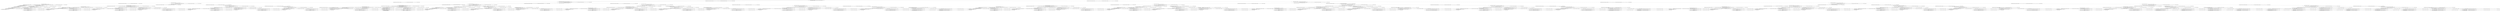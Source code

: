 strict digraph G {
  1 [ style="solid" label="SubconjuntosVertex[index=3, remaining=[2, 9, 11, 13, 14, 16, 19]]" ];
  2 [ style="bold" label="SubconjuntosVertex[index=1, remaining=[1, 2, 5, 6, 7, 8, 9, 10, 11, 12, 13, 14, 15, 16, 19]]" ];
  3 [ style="bold" label="SubconjuntosVertex[index=3, remaining=[1, 2, 5, 9, 10, 11, 13, 14, 16, 19]]" ];
  4 [ style="solid" label="SubconjuntosVertex[index=2, remaining=[2, 6, 7, 8, 9, 11, 12, 13, 14, 15, 16, 19]]" ];
  5 [ style="solid" label="SubconjuntosVertex[index=4, remaining=[16, 19, 11, 13, 14]]" ];
  6 [ style="bold" label="SubconjuntosVertex[index=4, remaining=[16, 19, 10, 11, 13, 14]]" ];
  7 [ style="solid" label="SubconjuntosVertex[index=5, remaining=[16, 10, 13, 14]]" ];
  8 [ style="solid" label="SubconjuntosVertex[index=4, remaining=[16, 2, 19, 9, 11, 13, 14]]" ];
  9 [ style="solid" label="SubconjuntosVertex[index=5, remaining=[16, 2, 9, 13, 14]]" ];
  10 [ style="bold" label="SubconjuntosVertex[index=0, remaining=[1, 2, 3, 4, 5, 6, 7, 8, 9, 10, 11, 12, 13, 14, 15, 16, 17, 18, 19, 20]]" ];
  11 [ style="bold" label="SubconjuntosVertex[index=2, remaining=[1, 2, 5, 6, 7, 8, 9, 10, 11, 12, 13, 14, 15, 16, 19]]" ];
  12 [ style="solid" label="SubconjuntosVertex[index=6, remaining=[3, 4, 13, 14]]" ];
  13 [ style="solid" label="SubconjuntosVertex[index=6, remaining=[10, 13, 14]]" ];
  14 [ style="solid" label="SubconjuntosVertex[index=4, remaining=[16, 1, 2, 19, 5, 9, 10, 11, 13, 14]]" ];
  15 [ style="solid" label="SubconjuntosVertex[index=3, remaining=[2, 6, 7, 8, 9, 11, 12, 13, 14, 15, 16, 19]]" ];
  16 [ style="solid" label="SubconjuntosVertex[index=5, remaining=[16, 3, 4, 20, 13, 14]]" ];
  17 [ style="solid" label="SubconjuntosVertex[index=5, remaining=[16, 1, 2, 5, 9, 10, 13, 14]]" ];
  18 [ style="solid" label="SubconjuntosVertex[index=6, remaining=[3, 4, 10, 13, 14]]" ];
  19 [ style="solid" label="SubconjuntosVertex[index=6, remaining=[2, 3, 4, 9, 13, 14]]" ];
  20 [ style="bold" label="SubconjuntosVertex[index=6, remaining=[10, 11, 13, 14]]" ];
  21 [ style="solid" label="SubconjuntosVertex[index=5, remaining=[16, 3, 4, 20, 10, 13, 14]]" ];
  22 [ style="solid" label="SubconjuntosVertex[index=6, remaining=[2, 9, 11, 13, 14]]" ];
  23 [ style="solid" label="SubconjuntosVertex[index=5, remaining=[2, 3, 4, 9, 13, 14, 16, 20]]" ];
  24 [ style="bold" label="SubconjuntosVertex[index=5, remaining=[16, 19, 10, 11, 13, 14]]" ];
  25 [ style="solid" label="SubconjuntosVertex[index=3, remaining=[2, 3, 4, 9, 11, 13, 14, 16, 17, 18, 19, 20]]" ];
  26 [ style="solid" label="SubconjuntosVertex[index=5, remaining=[16, 2, 19, 9, 11, 13, 14]]" ];
  27 [ style="solid" label="SubconjuntosVertex[index=6, remaining=[16, 10, 13, 14]]" ];
  28 [ style="solid" label="SubconjuntosVertex[index=6, remaining=[1, 2, 5, 9, 10, 13, 14]]" ];
  29 [ style="solid" label="SubconjuntosVertex[index=1, remaining=[1, 2, 3, 4, 5, 6, 7, 8, 9, 10, 11, 12, 13, 14, 15, 16, 17, 18, 19, 20]]" ];
  30 [ style="solid" label="SubconjuntosVertex[index=3, remaining=[1, 2, 5, 6, 7, 8, 9, 10, 11, 12, 13, 14, 15, 16, 19]]" ];
  31 [ style="solid" label="SubconjuntosVertex[index=4, remaining=[6, 7, 8, 11, 12, 13, 14, 15, 16, 19]]" ];
  32 [ style="solid" label="SubconjuntosVertex[index=5, remaining=[16, 6, 7, 8, 12, 13, 14, 15]]" ];
  33 [ style="solid" label="SubconjuntosVertex[index=6, remaining=[1, 2, 3, 4, 5, 9, 10, 13, 14]]" ];
  34 [ style="bold" label="SubconjuntosVertex[index=8, remaining=[]]" ];
  35 [ style="solid" label="SubconjuntosVertex[index=6, remaining=[1, 2, 5, 9, 10, 11, 13, 14]]" ];
  36 [ style="solid" label="SubconjuntosVertex[index=5, remaining=[1, 2, 3, 4, 5, 9, 10, 13, 14, 16, 20]]" ];
  37 [ style="solid" label="SubconjuntosVertex[index=3, remaining=[1, 2, 3, 4, 5, 9, 10, 11, 13, 14, 16, 17, 18, 19, 20]]" ];
  38 [ style="solid" label="SubconjuntosVertex[index=4, remaining=[6, 7, 8, 10, 11, 12, 13, 14, 15, 16, 19]]" ];
  39 [ style="solid" label="SubconjuntosVertex[index=5, remaining=[16, 1, 2, 19, 5, 9, 10, 11, 13, 14]]" ];
  40 [ style="solid" label="SubconjuntosVertex[index=2, remaining=[2, 3, 4, 6, 7, 8, 9, 11, 12, 13, 14, 15, 16, 17, 18, 19, 20]]" ];
  41 [ style="solid" label="SubconjuntosVertex[index=5, remaining=[16, 6, 7, 8, 10, 12, 13, 14, 15]]" ];
  42 [ style="solid" label="SubconjuntosVertex[index=4, remaining=[2, 6, 7, 8, 9, 11, 12, 13, 14, 15, 16, 19]]" ];
  43 [ style="solid" label="SubconjuntosVertex[index=6, remaining=[16, 1, 2, 5, 9, 10, 13, 14]]" ];
  44 [ style="solid" label="SubconjuntosVertex[index=6, remaining=[16, 3, 4, 20, 13, 14]]" ];
  45 [ style="solid" label="SubconjuntosVertex[index=5, remaining=[2, 6, 7, 8, 9, 12, 13, 14, 15, 16]]" ];
  46 [ style="solid" label="SubconjuntosVertex[index=7, remaining=[4, 10, 13, 14]]" ];
  47 [ style="solid" label="SubconjuntosVertex[index=4, remaining=[3, 4, 11, 13, 14, 16, 17, 18, 19, 20]]" ];
  48 [ style="solid" label="SubconjuntosVertex[index=6, remaining=[6, 7, 8, 12, 13, 14, 15]]" ];
  49 [ style="solid" label="SubconjuntosVertex[index=7, remaining=[3, 4, 10, 13, 14]]" ];
  50 [ style="bold" label="SubconjuntosVertex[index=7, remaining=[10, 11, 13, 14]]" ];
  51 [ style="solid" label="SubconjuntosVertex[index=6, remaining=[16, 3, 4, 20, 10, 13, 14]]" ];
  52 [ style="solid" label="SubconjuntosVertex[index=6, remaining=[17, 18, 3, 4, 11, 13, 14]]" ];
  53 [ style="solid" label="SubconjuntosVertex[index=6, remaining=[16, 2, 3, 4, 20, 9, 13, 14]]" ];
  54 [ style="solid" label="SubconjuntosVertex[index=6, remaining=[3, 4, 6, 7, 8, 12, 13, 14, 15]]" ];
  55 [ style="solid" label="SubconjuntosVertex[index=4, remaining=[3, 4, 10, 11, 13, 14, 16, 17, 18, 19, 20]]" ];
  56 [ style="solid" label="SubconjuntosVertex[index=6, remaining=[16, 19, 10, 11, 13, 14]]" ];
  57 [ style="solid" label="SubconjuntosVertex[index=4, remaining=[2, 3, 4, 9, 11, 13, 14, 16, 17, 18, 19, 20]]" ];
  58 [ style="solid" label="SubconjuntosVertex[index=6, remaining=[16, 2, 19, 9, 11, 13, 14]]" ];
  59 [ style="solid" label="SubconjuntosVertex[index=6, remaining=[6, 7, 8, 10, 12, 13, 14, 15]]" ];
  60 [ style="solid" label="SubconjuntosVertex[index=2, remaining=[1, 2, 3, 4, 5, 6, 7, 8, 9, 10, 11, 12, 13, 14, 15, 16, 17, 18, 19, 20]]" ];
  61 [ style="solid" label="SubconjuntosVertex[index=4, remaining=[1, 2, 5, 6, 7, 8, 9, 10, 11, 12, 13, 14, 15, 16, 19]]" ];
  62 [ style="solid" label="SubconjuntosVertex[index=6, remaining=[6, 7, 8, 11, 12, 13, 14, 15]]" ];
  63 [ style="solid" label="SubconjuntosVertex[index=6, remaining=[2, 6, 7, 8, 9, 12, 13, 14, 15]]" ];
  64 [ style="solid" label="SubconjuntosVertex[index=5, remaining=[3, 4, 6, 7, 8, 12, 13, 14, 15, 16, 20]]" ];
  65 [ style="solid" label="SubconjuntosVertex[index=5, remaining=[1, 2, 5, 6, 7, 8, 9, 10, 12, 13, 14, 15, 16]]" ];
  66 [ style="solid" label="SubconjuntosVertex[index=7, remaining=[1, 4, 5, 9, 10, 13, 14]]" ];
  67 [ style="solid" label="SubconjuntosVertex[index=6, remaining=[17, 18, 3, 4, 10, 11, 13, 14]]" ];
  68 [ style="solid" label="SubconjuntosVertex[index=5, remaining=[16, 19, 6, 7, 8, 11, 12, 13, 14, 15]]" ];
  69 [ style="solid" label="SubconjuntosVertex[index=6, remaining=[2, 3, 4, 9, 11, 13, 14, 17, 18]]" ];
  70 [ style="solid" label="SubconjuntosVertex[index=6, remaining=[16, 6, 7, 8, 12, 13, 14, 15]]" ];
  71 [ style="solid" label="SubconjuntosVertex[index=6, remaining=[3, 4, 6, 7, 8, 10, 12, 13, 14, 15]]" ];
  72 [ style="solid" label="SubconjuntosVertex[index=7, remaining=[1, 2, 3, 4, 5, 9, 10, 13, 14]]" ];
  73 [ style="solid" label="SubconjuntosVertex[index=6, remaining=[2, 3, 4, 6, 7, 8, 9, 12, 13, 14, 15]]" ];
  74 [ style="solid" label="SubconjuntosVertex[index=7, remaining=[1, 5, 9, 10, 11, 13, 14]]" ];
  75 [ style="solid" label="SubconjuntosVertex[index=7, remaining=[4, 6, 7, 8, 12, 13, 14]]" ];
  76 [ style="solid" label="SubconjuntosVertex[index=6, remaining=[6, 7, 8, 10, 11, 12, 13, 14, 15]]" ];
  77 [ style="solid" label="SubconjuntosVertex[index=7, remaining=[1, 2, 5, 9, 10, 11, 13, 14]]" ];
  78 [ style="solid" label="SubconjuntosVertex[index=5, remaining=[3, 4, 6, 7, 8, 10, 12, 13, 14, 15, 16, 20]]" ];
  79 [ style="solid" label="SubconjuntosVertex[index=6, remaining=[2, 6, 7, 8, 9, 11, 12, 13, 14, 15]]" ];
  80 [ style="solid" label="SubconjuntosVertex[index=6, remaining=[16, 1, 2, 3, 4, 20, 5, 9, 10, 13, 14]]" ];
  81 [ style="solid" label="SubconjuntosVertex[index=5, remaining=[2, 3, 4, 6, 7, 8, 9, 12, 13, 14, 15, 16, 20]]" ];
  82 [ style="solid" label="SubconjuntosVertex[index=7, remaining=[16, 4, 20, 13, 14]]" ];
  83 [ style="solid" label="SubconjuntosVertex[index=7, remaining=[16, 1, 5, 9, 10, 13, 14]]" ];
  84 [ style="solid" label="SubconjuntosVertex[index=4, remaining=[1, 2, 3, 4, 5, 9, 10, 11, 13, 14, 16, 17, 18, 19, 20]]" ];
  85 [ style="solid" label="SubconjuntosVertex[index=5, remaining=[16, 19, 6, 7, 8, 10, 11, 12, 13, 14, 15]]" ];
  86 [ style="solid" label="SubconjuntosVertex[index=6, remaining=[16, 1, 2, 19, 5, 9, 10, 11, 13, 14]]" ];
  87 [ style="solid" label="SubconjuntosVertex[index=7, remaining=[6, 7, 8, 9, 12, 13, 14]]" ];
  88 [ style="solid" label="SubconjuntosVertex[index=3, remaining=[2, 3, 4, 6, 7, 8, 9, 11, 12, 13, 14, 15, 16, 17, 18, 19, 20]]" ];
  89 [ style="solid" label="SubconjuntosVertex[index=5, remaining=[2, 6, 7, 8, 9, 11, 12, 13, 14, 15, 16, 19]]" ];
  90 [ style="solid" label="SubconjuntosVertex[index=6, remaining=[16, 6, 7, 8, 10, 12, 13, 14, 15]]" ];
  91 [ style="solid" label="SubconjuntosVertex[index=7, remaining=[6, 7, 8, 10, 12, 13, 14]]" ];
  92 [ style="solid" label="SubconjuntosVertex[index=7, remaining=[16, 3, 4, 20, 13, 14]]" ];
  93 [ style="solid" label="SubconjuntosVertex[index=7, remaining=[16, 1, 2, 5, 9, 10, 13, 14]]" ];
  94 [ style="solid" label="SubconjuntosVertex[index=6, remaining=[1, 2, 5, 6, 7, 8, 9, 10, 12, 13, 14, 15]]" ];
  95 [ style="solid" label="SubconjuntosVertex[index=6, remaining=[16, 2, 6, 7, 8, 9, 12, 13, 14, 15]]" ];
  96 [ style="solid" label="SubconjuntosVertex[index=7, remaining=[6, 7, 8, 11, 12, 13, 14]]" ];
  97 [ style="solid" label="SubconjuntosVertex[index=7, remaining=[4, 6, 7, 8, 9, 12, 13, 14]]" ];
  98 [ style="solid" label="SubconjuntosVertex[index=5, remaining=[16, 17, 18, 3, 19, 4, 20, 11, 13, 14]]" ];
  99 [ style="solid" label="SubconjuntosVertex[index=7, remaining=[4, 6, 7, 8, 10, 12, 13, 14]]" ];
  100 [ style="solid" label="SubconjuntosVertex[index=8, remaining=[3, 4, 10, 13, 14]]" ];
  101 [ style="solid" label="SubconjuntosVertex[index=6, remaining=[1, 2, 3, 4, 5, 9, 10, 11, 13, 14, 17, 18]]" ];
  102 [ style="solid" label="SubconjuntosVertex[index=7, remaining=[16, 4, 20, 9, 13, 14]]" ];
  103 [ style="solid" label="SubconjuntosVertex[index=7, remaining=[16, 6, 7, 8, 12, 13, 14]]" ];
  104 [ style="solid" label="SubconjuntosVertex[index=7, remaining=[16, 4, 20, 10, 13, 14]]" ];
  105 [ style="solid" label="SubconjuntosVertex[index=7, remaining=[17, 18, 4, 11, 13, 14]]" ];
  106 [ style="solid" label="SubconjuntosVertex[index=6, remaining=[1, 2, 3, 4, 5, 6, 7, 8, 9, 10, 12, 13, 14, 15]]" ];
  107 [ style="solid" label="SubconjuntosVertex[index=7, remaining=[16, 3, 4, 20, 10, 13, 14]]" ];
  108 [ style="solid" label="SubconjuntosVertex[index=7, remaining=[6, 7, 8, 9, 11, 12, 13, 14]]" ];
  109 [ style="solid" label="SubconjuntosVertex[index=7, remaining=[17, 18, 3, 4, 11, 13, 14]]" ];
  110 [ style="solid" label="SubconjuntosVertex[index=7, remaining=[6, 7, 8, 10, 11, 12, 13, 14]]" ];
  111 [ style="solid" label="SubconjuntosVertex[index=7, remaining=[16, 2, 3, 4, 20, 9, 13, 14]]" ];
  112 [ style="solid" label="SubconjuntosVertex[index=6, remaining=[1, 2, 5, 6, 7, 8, 9, 10, 11, 12, 13, 14, 15]]" ];
  113 [ style="solid" label="SubconjuntosVertex[index=7, remaining=[3, 4, 6, 7, 8, 12, 13, 14, 15]]" ];
  114 [ style="solid" label="SubconjuntosVertex[index=7, remaining=[16, 19, 9, 11, 13, 14]]" ];
  115 [ style="solid" label="SubconjuntosVertex[index=5, remaining=[1, 2, 3, 4, 5, 6, 7, 8, 9, 10, 12, 13, 14, 15, 16, 20]]" ];
  116 [ style="solid" label="SubconjuntosVertex[index=5, remaining=[16, 17, 18, 3, 19, 4, 20, 10, 11, 13, 14]]" ];
  117 [ style="solid" label="SubconjuntosVertex[index=7, remaining=[16, 19, 10, 11, 13, 14]]" ];
  118 [ style="solid" label="SubconjuntosVertex[index=5, remaining=[2, 3, 4, 9, 11, 13, 14, 16, 17, 18, 19, 20]]" ];
  119 [ style="solid" label="SubconjuntosVertex[index=7, remaining=[16, 2, 19, 9, 11, 13, 14]]" ];
  120 [ style="solid" label="SubconjuntosVertex[index=7, remaining=[1, 5, 6, 7, 8, 9, 10, 12, 13, 14]]" ];
  121 [ style="solid" label="SubconjuntosVertex[index=7, remaining=[16, 6, 7, 8, 9, 12, 13, 14]]" ];
  122 [ style="solid" label="SubconjuntosVertex[index=7, remaining=[6, 7, 8, 10, 12, 13, 14, 15]]" ];
  123 [ style="solid" label="SubconjuntosVertex[index=3, remaining=[1, 2, 3, 4, 5, 6, 7, 8, 9, 10, 11, 12, 13, 14, 15, 16, 17, 18, 19, 20]]" ];
  124 [ style="solid" label="SubconjuntosVertex[index=5, remaining=[1, 2, 5, 6, 7, 8, 9, 10, 11, 12, 13, 14, 15, 16, 19]]" ];
  125 [ style="solid" label="SubconjuntosVertex[index=7, remaining=[17, 18, 4, 9, 11, 13, 14]]" ];
  126 [ style="solid" label="SubconjuntosVertex[index=7, remaining=[16, 6, 7, 8, 10, 12, 13, 14]]" ];
  127 [ style="solid" label="SubconjuntosVertex[index=7, remaining=[6, 7, 8, 11, 12, 13, 14, 15]]" ];
  128 [ style="solid" label="SubconjuntosVertex[index=7, remaining=[2, 6, 7, 8, 9, 12, 13, 14, 15]]" ];
  129 [ style="solid" label="SubconjuntosVertex[index=6, remaining=[16, 3, 4, 20, 6, 7, 8, 12, 13, 14, 15]]" ];
  130 [ style="solid" label="SubconjuntosVertex[index=6, remaining=[1, 2, 5, 6, 7, 8, 9, 10, 12, 13, 14, 15, 16]]" ];
  131 [ style="solid" label="SubconjuntosVertex[index=7, remaining=[17, 18, 4, 10, 11, 13, 14]]" ];
  132 [ style="solid" label="SubconjuntosVertex[index=7, remaining=[1, 4, 5, 6, 7, 8, 9, 10, 12, 13, 14]]" ];
  133 [ style="solid" label="SubconjuntosVertex[index=4, remaining=[3, 4, 6, 7, 8, 11, 12, 13, 14, 15, 16, 17, 18, 19, 20]]" ];
  134 [ style="solid" label="SubconjuntosVertex[index=7, remaining=[17, 18, 3, 4, 10, 11, 13, 14]]" ];
  135 [ style="solid" label="SubconjuntosVertex[index=6, remaining=[16, 19, 6, 7, 8, 11, 12, 13, 14, 15]]" ];
  136 [ style="solid" label="SubconjuntosVertex[index=7, remaining=[17, 2, 18, 3, 4, 9, 11, 13, 14]]" ];
  137 [ style="solid" label="SubconjuntosVertex[index=7, remaining=[16, 6, 7, 8, 12, 13, 14, 15]]" ];
  138 [ style="solid" label="SubconjuntosVertex[index=7, remaining=[3, 4, 6, 7, 8, 10, 12, 13, 14, 15]]" ];
  139 [ style="solid" label="SubconjuntosVertex[index=7, remaining=[16, 1, 4, 20, 5, 9, 10, 13, 14]]" ];
  140 [ style="solid" label="SubconjuntosVertex[index=8, remaining=[1, 2, 3, 4, 5, 9, 10, 13, 14]]" ];
  141 [ style="solid" label="SubconjuntosVertex[index=7, remaining=[2, 3, 4, 6, 7, 8, 9, 12, 13, 14, 15]]" ];
  142 [ style="solid" label="SubconjuntosVertex[index=7, remaining=[1, 5, 6, 7, 8, 9, 10, 11, 12, 13, 14]]" ];
  143 [ style="solid" label="SubconjuntosVertex[index=7, remaining=[6, 7, 8, 10, 11, 12, 13, 14, 15]]" ];
  144 [ style="solid" label="SubconjuntosVertex[index=8, remaining=[1, 2, 5, 9, 10, 11, 13, 14]]" ];
  145 [ style="solid" label="SubconjuntosVertex[index=6, remaining=[3, 4, 6, 7, 8, 11, 12, 13, 14, 15, 17, 18]]" ];
  146 [ style="solid" label="SubconjuntosVertex[index=6, remaining=[3, 4, 6, 7, 8, 10, 12, 13, 14, 15, 16, 20]]" ];
  147 [ style="solid" label="SubconjuntosVertex[index=7, remaining=[16, 1, 2, 3, 4, 20, 5, 9, 10, 13, 14]]" ];
  148 [ style="solid" label="SubconjuntosVertex[index=7, remaining=[2, 6, 7, 8, 9, 11, 12, 13, 14, 15]]" ];
  149 [ style="solid" label="SubconjuntosVertex[index=6, remaining=[2, 3, 4, 6, 7, 8, 9, 12, 13, 14, 15, 16, 20]]" ];
  150 [ style="solid" label="SubconjuntosVertex[index=7, remaining=[16, 1, 19, 5, 9, 10, 11, 13, 14]]" ];
  151 [ style="solid" label="SubconjuntosVertex[index=4, remaining=[3, 4, 6, 7, 8, 10, 11, 12, 13, 14, 15, 16, 17, 18, 19, 20]]" ];
  152 [ style="solid" label="SubconjuntosVertex[index=5, remaining=[1, 2, 3, 4, 5, 9, 10, 11, 13, 14, 16, 17, 18, 19, 20]]" ];
  153 [ style="solid" label="SubconjuntosVertex[index=6, remaining=[16, 19, 6, 7, 8, 10, 11, 12, 13, 14, 15]]" ];
  154 [ style="solid" label="SubconjuntosVertex[index=7, remaining=[16, 4, 20, 6, 7, 8, 12, 13, 14]]" ];
  155 [ style="solid" label="SubconjuntosVertex[index=7, remaining=[16, 1, 2, 19, 5, 9, 10, 11, 13, 14]]" ];
  156 [ style="solid" label="SubconjuntosVertex[index=4, remaining=[2, 3, 4, 6, 7, 8, 9, 11, 12, 13, 14, 15, 16, 17, 18, 19, 20]]" ];
  157 [ style="solid" label="SubconjuntosVertex[index=6, remaining=[2, 6, 7, 8, 9, 11, 12, 13, 14, 15, 16, 19]]" ];
  158 [ style="solid" label="SubconjuntosVertex[index=7, remaining=[1, 5, 6, 7, 8, 9, 10, 12, 13, 14, 16]]" ];
  159 [ style="solid" label="SubconjuntosVertex[index=7, remaining=[16, 6, 7, 8, 10, 12, 13, 14, 15]]" ];
  160 [ style="solid" label="SubconjuntosVertex[index=8, remaining=[16, 3, 4, 20, 13, 14]]" ];
  161 [ style="solid" label="SubconjuntosVertex[index=8, remaining=[16, 1, 2, 5, 9, 10, 13, 14]]" ];
  162 [ style="solid" label="SubconjuntosVertex[index=7, remaining=[1, 4, 5, 9, 10, 11, 13, 14, 17, 18]]" ];
  163 [ style="solid" label="SubconjuntosVertex[index=7, remaining=[1, 2, 5, 6, 7, 8, 9, 10, 12, 13, 14, 15]]" ];
  164 [ style="solid" label="SubconjuntosVertex[index=7, remaining=[16, 2, 6, 7, 8, 9, 12, 13, 14, 15]]" ];
  165 [ style="solid" label="SubconjuntosVertex[index=6, remaining=[16, 17, 18, 3, 19, 4, 20, 11, 13, 14]]" ];
  166 [ style="solid" label="SubconjuntosVertex[index=7, remaining=[16, 19, 6, 7, 8, 11, 12, 13, 14]]" ];
  167 [ style="solid" label="SubconjuntosVertex[index=6, remaining=[3, 4, 6, 7, 8, 10, 11, 12, 13, 14, 15, 17, 18]]" ];
  168 [ style="solid" label="SubconjuntosVertex[index=7, remaining=[1, 2, 3, 4, 5, 9, 10, 11, 13, 14, 17, 18]]" ];
  169 [ style="solid" label="SubconjuntosVertex[index=6, remaining=[2, 3, 4, 6, 7, 8, 9, 11, 12, 13, 14, 15, 17, 18]]" ];
  170 [ style="solid" label="SubconjuntosVertex[index=7, remaining=[1, 2, 3, 4, 5, 6, 7, 8, 9, 10, 12, 13, 14, 15]]" ];
  171 [ style="solid" label="SubconjuntosVertex[index=7, remaining=[4, 6, 7, 8, 9, 12, 13, 14, 16, 20]]" ];
  172 [ style="solid" label="SubconjuntosVertex[index=7, remaining=[4, 6, 7, 8, 10, 12, 13, 14, 16, 20]]" ];
  173 [ style="solid" label="SubconjuntosVertex[index=7, remaining=[4, 6, 7, 8, 11, 12, 13, 14, 17, 18]]" ];
  174 [ style="solid" label="SubconjuntosVertex[index=8, remaining=[16, 3, 4, 20, 10, 13, 14]]" ];
  175 [ style="solid" label="SubconjuntosVertex[index=8, remaining=[17, 18, 3, 4, 11, 13, 14]]" ];
  176 [ style="solid" label="SubconjuntosVertex[index=8, remaining=[16, 2, 3, 4, 20, 9, 13, 14]]" ];
  177 [ style="solid" label="SubconjuntosVertex[index=7, remaining=[1, 2, 5, 6, 7, 8, 9, 10, 11, 12, 13, 14, 15]]" ];
  178 [ style="solid" label="SubconjuntosVertex[index=8, remaining=[3, 4, 6, 7, 8, 12, 13, 14, 15]]" ];
  179 [ style="solid" label="SubconjuntosVertex[index=6, remaining=[1, 2, 3, 4, 5, 6, 7, 8, 9, 10, 12, 13, 14, 15, 16, 20]]" ];
  180 [ style="solid" label="SubconjuntosVertex[index=6, remaining=[16, 17, 18, 3, 19, 4, 20, 10, 11, 13, 14]]" ];
  181 [ style="solid" label="SubconjuntosVertex[index=8, remaining=[16, 19, 10, 11, 13, 14]]" ];
  182 [ style="solid" label="SubconjuntosVertex[index=6, remaining=[2, 3, 4, 9, 11, 13, 14, 16, 17, 18, 19, 20]]" ];
  183 [ style="solid" label="SubconjuntosVertex[index=7, remaining=[6, 7, 8, 9, 11, 12, 13, 14, 16, 19]]" ];
  184 [ style="solid" label="SubconjuntosVertex[index=8, remaining=[16, 2, 19, 9, 11, 13, 14]]" ];
  185 [ style="solid" label="SubconjuntosVertex[index=7, remaining=[16, 19, 6, 7, 8, 10, 11, 12, 13, 14]]" ];
  186 [ style="solid" label="SubconjuntosVertex[index=8, remaining=[6, 7, 8, 10, 12, 13, 14, 15]]" ];
  187 [ style="solid" label="SubconjuntosVertex[index=4, remaining=[1, 2, 3, 4, 5, 6, 7, 8, 9, 10, 11, 12, 13, 14, 15, 16, 17, 18, 19, 20]]" ];
  188 [ style="solid" label="SubconjuntosVertex[index=6, remaining=[1, 2, 5, 6, 7, 8, 9, 10, 11, 12, 13, 14, 15, 16, 19]]" ];
  189 [ style="solid" label="SubconjuntosVertex[index=8, remaining=[6, 7, 8, 11, 12, 13, 14, 15]]" ];
  190 [ style="solid" label="SubconjuntosVertex[index=8, remaining=[2, 6, 7, 8, 9, 12, 13, 14, 15]]" ];
  191 [ style="solid" label="SubconjuntosVertex[index=7, remaining=[1, 2, 5, 6, 7, 8, 9, 10, 12, 13, 14, 15, 16]]" ];
  192 [ style="solid" label="SubconjuntosVertex[index=7, remaining=[16, 3, 4, 20, 6, 7, 8, 12, 13, 14, 15]]" ];
  193 [ style="solid" label="SubconjuntosVertex[index=7, remaining=[4, 6, 7, 8, 9, 11, 12, 13, 14, 17, 18]]" ];
  194 [ style="solid" label="SubconjuntosVertex[index=7, remaining=[4, 6, 7, 8, 10, 11, 12, 13, 14, 17, 18]]" ];
  195 [ style="solid" label="SubconjuntosVertex[index=8, remaining=[1, 4, 5, 6, 7, 8, 9, 10, 12, 13, 14]]" ];
  196 [ style="solid" label="SubconjuntosVertex[index=5, remaining=[3, 4, 6, 7, 8, 11, 12, 13, 14, 15, 16, 17, 18, 19, 20]]" ];
  197 [ style="solid" label="SubconjuntosVertex[index=8, remaining=[17, 18, 3, 4, 10, 11, 13, 14]]" ];
  198 [ style="solid" label="SubconjuntosVertex[index=7, remaining=[16, 19, 6, 7, 8, 11, 12, 13, 14, 15]]" ];
  199 [ style="solid" label="SubconjuntosVertex[index=8, remaining=[17, 2, 18, 3, 4, 9, 11, 13, 14]]" ];
  200 [ style="solid" label="SubconjuntosVertex[index=8, remaining=[16, 6, 7, 8, 12, 13, 14, 15]]" ];
  201 [ style="solid" label="SubconjuntosVertex[index=8, remaining=[3, 4, 6, 7, 8, 10, 12, 13, 14, 15]]" ];
  202 [ style="solid" label="SubconjuntosVertex[index=6, remaining=[1, 2, 3, 4, 5, 6, 7, 8, 9, 10, 11, 12, 13, 14, 15, 17, 18]]" ];
  203 [ style="solid" label="SubconjuntosVertex[index=8, remaining=[2, 3, 4, 6, 7, 8, 9, 12, 13, 14, 15]]" ];
  204 [ style="solid" label="SubconjuntosVertex[index=7, remaining=[1, 4, 5, 6, 7, 8, 9, 10, 12, 13, 14, 16, 20]]" ];
  205 [ style="solid" label="SubconjuntosVertex[index=8, remaining=[6, 7, 8, 10, 11, 12, 13, 14, 15]]" ];
  206 [ style="solid" label="SubconjuntosVertex[index=7, remaining=[3, 4, 6, 7, 8, 10, 12, 13, 14, 15, 16, 20]]" ];
  207 [ style="solid" label="SubconjuntosVertex[index=7, remaining=[3, 4, 6, 7, 8, 11, 12, 13, 14, 15, 17, 18]]" ];
  208 [ style="solid" label="SubconjuntosVertex[index=8, remaining=[16, 1, 2, 3, 4, 20, 5, 9, 10, 13, 14]]" ];
  209 [ style="solid" label="SubconjuntosVertex[index=8, remaining=[2, 6, 7, 8, 9, 11, 12, 13, 14, 15]]" ];
  210 [ style="solid" label="SubconjuntosVertex[index=7, remaining=[2, 3, 4, 6, 7, 8, 9, 12, 13, 14, 15, 16, 20]]" ];
  211 [ style="solid" label="SubconjuntosVertex[index=5, remaining=[3, 4, 6, 7, 8, 10, 11, 12, 13, 14, 15, 16, 17, 18, 19, 20]]" ];
  212 [ style="solid" label="SubconjuntosVertex[index=6, remaining=[1, 2, 3, 4, 5, 9, 10, 11, 13, 14, 16, 17, 18, 19, 20]]" ];
  213 [ style="solid" label="SubconjuntosVertex[index=7, remaining=[1, 5, 6, 7, 8, 9, 10, 11, 12, 13, 14, 16, 19]]" ];
  214 [ style="solid" label="SubconjuntosVertex[index=7, remaining=[16, 19, 6, 7, 8, 10, 11, 12, 13, 14, 15]]" ];
  215 [ style="solid" label="SubconjuntosVertex[index=8, remaining=[16, 1, 2, 19, 5, 9, 10, 11, 13, 14]]" ];
  216 [ style="solid" label="SubconjuntosVertex[index=5, remaining=[2, 3, 4, 6, 7, 8, 9, 11, 12, 13, 14, 15, 16, 17, 18, 19, 20]]" ];
  217 [ style="solid" label="SubconjuntosVertex[index=7, remaining=[2, 6, 7, 8, 9, 11, 12, 13, 14, 15, 16, 19]]" ];
  218 [ style="solid" label="SubconjuntosVertex[index=7, remaining=[16, 17, 18, 19, 4, 20, 11, 13, 14]]" ];
  219 [ style="solid" label="SubconjuntosVertex[index=8, remaining=[16, 6, 7, 8, 10, 12, 13, 14, 15]]" ];
  220 [ style="solid" label="SubconjuntosVertex[index=8, remaining=[1, 2, 5, 6, 7, 8, 9, 10, 12, 13, 14, 15]]" ];
  221 [ style="solid" label="SubconjuntosVertex[index=8, remaining=[16, 2, 6, 7, 8, 9, 12, 13, 14, 15]]" ];
  222 [ style="solid" label="SubconjuntosVertex[index=7, remaining=[1, 4, 5, 6, 7, 8, 9, 10, 11, 12, 13, 14, 17, 18]]" ];
  223 [ style="solid" label="SubconjuntosVertex[index=7, remaining=[16, 17, 18, 3, 19, 4, 20, 11, 13, 14]]" ];
  224 [ style="solid" label="SubconjuntosVertex[index=7, remaining=[3, 4, 6, 7, 8, 10, 11, 12, 13, 14, 15, 17, 18]]" ];
  225 [ style="solid" label="SubconjuntosVertex[index=8, remaining=[1, 2, 3, 4, 5, 9, 10, 11, 13, 14, 17, 18]]" ];
  226 [ style="solid" label="SubconjuntosVertex[index=7, remaining=[2, 3, 4, 6, 7, 8, 9, 11, 12, 13, 14, 15, 17, 18]]" ];
  227 [ style="solid" label="SubconjuntosVertex[index=8, remaining=[1, 2, 3, 4, 5, 6, 7, 8, 9, 10, 12, 13, 14, 15]]" ];
  228 [ style="solid" label="SubconjuntosVertex[index=7, remaining=[4, 9, 11, 13, 14, 16, 17, 18, 19, 20]]" ];
  229 [ style="solid" label="SubconjuntosVertex[index=7, remaining=[16, 17, 18, 19, 4, 20, 10, 11, 13, 14]]" ];
  230 [ style="solid" label="SubconjuntosVertex[index=8, remaining=[1, 2, 5, 6, 7, 8, 9, 10, 11, 12, 13, 14, 15]]" ];
  231 [ style="solid" label="SubconjuntosVertex[index=7, remaining=[1, 2, 3, 4, 5, 6, 7, 8, 9, 10, 12, 13, 14, 15, 16, 20]]" ];
  232 [ style="solid" label="SubconjuntosVertex[index=7, remaining=[16, 17, 18, 3, 19, 4, 20, 10, 11, 13, 14]]" ];
  233 [ style="solid" label="SubconjuntosVertex[index=7, remaining=[2, 3, 4, 9, 11, 13, 14, 16, 17, 18, 19, 20]]" ];
  234 [ style="solid" label="SubconjuntosVertex[index=5, remaining=[1, 2, 3, 4, 5, 6, 7, 8, 9, 10, 11, 12, 13, 14, 15, 16, 17, 18, 19, 20]]" ];
  235 [ style="solid" label="SubconjuntosVertex[index=7, remaining=[1, 2, 5, 6, 7, 8, 9, 10, 11, 12, 13, 14, 15, 16, 19]]" ];
  236 [ style="solid" label="SubconjuntosVertex[index=8, remaining=[1, 2, 5, 6, 7, 8, 9, 10, 12, 13, 14, 15, 16]]" ];
  237 [ style="solid" label="SubconjuntosVertex[index=8, remaining=[16, 3, 4, 20, 6, 7, 8, 12, 13, 14, 15]]" ];
  238 [ style="solid" label="SubconjuntosVertex[index=8, remaining=[17, 18, 4, 6, 7, 8, 10, 11, 12, 13, 14]]" ];
  239 [ style="solid" label="SubconjuntosVertex[index=6, remaining=[3, 4, 6, 7, 8, 11, 12, 13, 14, 15, 16, 17, 18, 19, 20]]" ];
  240 [ style="solid" label="SubconjuntosVertex[index=8, remaining=[16, 19, 6, 7, 8, 11, 12, 13, 14, 15]]" ];
  241 [ style="solid" label="SubconjuntosVertex[index=7, remaining=[1, 2, 3, 4, 5, 6, 7, 8, 9, 10, 11, 12, 13, 14, 15, 17, 18]]" ];
  242 [ style="solid" label="SubconjuntosVertex[index=8, remaining=[1, 4, 5, 6, 7, 8, 9, 10, 12, 13, 14, 16, 20]]" ];
  243 [ style="solid" label="SubconjuntosVertex[index=7, remaining=[1, 4, 5, 9, 10, 11, 13, 14, 16, 17, 18, 19, 20]]" ];
  244 [ style="solid" label="SubconjuntosVertex[index=8, remaining=[3, 4, 6, 7, 8, 10, 12, 13, 14, 15, 16, 20]]" ];
  245 [ style="solid" label="SubconjuntosVertex[index=8, remaining=[3, 4, 6, 7, 8, 11, 12, 13, 14, 15, 17, 18]]" ];
  246 [ style="solid" label="SubconjuntosVertex[index=8, remaining=[2, 3, 4, 6, 7, 8, 9, 12, 13, 14, 15, 16, 20]]" ];
  247 [ style="solid" label="SubconjuntosVertex[index=6, remaining=[3, 4, 6, 7, 8, 10, 11, 12, 13, 14, 15, 16, 17, 18, 19, 20]]" ];
  248 [ style="solid" label="SubconjuntosVertex[index=7, remaining=[1, 2, 3, 4, 5, 9, 10, 11, 13, 14, 16, 17, 18, 19, 20]]" ];
  249 [ style="solid" label="SubconjuntosVertex[index=8, remaining=[16, 19, 6, 7, 8, 10, 11, 12, 13, 14, 15]]" ];
  250 [ style="solid" label="SubconjuntosVertex[index=8, remaining=[1, 5, 6, 7, 8, 9, 10, 11, 12, 13, 14, 16, 19]]" ];
  251 [ style="solid" label="SubconjuntosVertex[index=6, remaining=[2, 3, 4, 6, 7, 8, 9, 11, 12, 13, 14, 15, 16, 17, 18, 19, 20]]" ];
  252 [ style="solid" label="SubconjuntosVertex[index=8, remaining=[2, 6, 7, 8, 9, 11, 12, 13, 14, 15, 16, 19]]" ];
  253 [ style="solid" label="SubconjuntosVertex[index=7, remaining=[4, 6, 7, 8, 11, 12, 13, 14, 16, 17, 18, 19, 20]]" ];
  254 [ style="solid" label="SubconjuntosVertex[index=8, remaining=[1, 4, 5, 6, 7, 8, 9, 10, 11, 12, 13, 14, 17, 18]]" ];
  255 [ style="solid" label="SubconjuntosVertex[index=8, remaining=[16, 17, 18, 3, 19, 4, 20, 11, 13, 14]]" ];
  256 [ style="solid" label="SubconjuntosVertex[index=8, remaining=[3, 4, 6, 7, 8, 10, 11, 12, 13, 14, 15, 17, 18]]" ];
  257 [ style="solid" label="SubconjuntosVertex[index=8, remaining=[2, 3, 4, 6, 7, 8, 9, 11, 12, 13, 14, 15, 17, 18]]" ];
  258 [ style="solid" label="SubconjuntosVertex[index=7, remaining=[4, 6, 7, 8, 9, 11, 12, 13, 14, 16, 17, 18, 19, 20]]" ];
  259 [ style="solid" label="SubconjuntosVertex[index=7, remaining=[4, 6, 7, 8, 10, 11, 12, 13, 14, 16, 17, 18, 19, 20]]" ];
  260 [ style="solid" label="SubconjuntosVertex[index=8, remaining=[1, 2, 3, 4, 5, 6, 7, 8, 9, 10, 12, 13, 14, 15, 16, 20]]" ];
  261 [ style="solid" label="SubconjuntosVertex[index=8, remaining=[16, 17, 18, 3, 19, 4, 20, 10, 11, 13, 14]]" ];
  262 [ style="solid" label="SubconjuntosVertex[index=8, remaining=[2, 3, 4, 9, 11, 13, 14, 16, 17, 18, 19, 20]]" ];
  263 [ style="solid" label="SubconjuntosVertex[index=6, remaining=[1, 2, 3, 4, 5, 6, 7, 8, 9, 10, 11, 12, 13, 14, 15, 16, 17, 18, 19, 20]]" ];
  264 [ style="solid" label="SubconjuntosVertex[index=8, remaining=[1, 2, 5, 6, 7, 8, 9, 10, 11, 12, 13, 14, 15, 16, 19]]" ];
  265 [ style="solid" label="SubconjuntosVertex[index=7, remaining=[3, 4, 6, 7, 8, 11, 12, 13, 14, 15, 16, 17, 18, 19, 20]]" ];
  266 [ style="solid" label="SubconjuntosVertex[index=8, remaining=[1, 2, 3, 4, 5, 6, 7, 8, 9, 10, 11, 12, 13, 14, 15, 17, 18]]" ];
  267 [ style="solid" label="SubconjuntosVertex[index=7, remaining=[1, 4, 5, 6, 7, 8, 9, 10, 11, 12, 13, 14, 16, 17, 18, 19, 20]]" ];
  268 [ style="solid" label="SubconjuntosVertex[index=7, remaining=[3, 4, 6, 7, 8, 10, 11, 12, 13, 14, 15, 16, 17, 18, 19, 20]]" ];
  269 [ style="solid" label="SubconjuntosVertex[index=8, remaining=[1, 2, 3, 4, 5, 9, 10, 11, 13, 14, 16, 17, 18, 19, 20]]" ];
  270 [ style="solid" label="SubconjuntosVertex[index=7, remaining=[2, 3, 4, 6, 7, 8, 9, 11, 12, 13, 14, 15, 16, 17, 18, 19, 20]]" ];
  271 [ style="solid" label="SubconjuntosVertex[index=8, remaining=[4, 6, 7, 8, 9, 11, 12, 13, 14, 16, 17, 18, 19, 20]]" ];
  272 [ style="solid" label="SubconjuntosVertex[index=8, remaining=[4, 6, 7, 8, 10, 11, 12, 13, 14, 16, 17, 18, 19, 20]]" ];
  273 [ style="solid" label="SubconjuntosVertex[index=7, remaining=[1, 2, 3, 4, 5, 6, 7, 8, 9, 10, 11, 12, 13, 14, 15, 16, 17, 18, 19, 20]]" ];
  274 [ style="solid" label="SubconjuntosVertex[index=8, remaining=[3, 4, 6, 7, 8, 11, 12, 13, 14, 15, 16, 17, 18, 19, 20]]" ];
  275 [ style="solid" label="SubconjuntosVertex[index=8, remaining=[1, 4, 5, 6, 7, 8, 9, 10, 11, 12, 13, 14, 16, 17, 18, 19, 20]]" ];
  276 [ style="solid" label="SubconjuntosVertex[index=8, remaining=[3, 4, 6, 7, 8, 10, 11, 12, 13, 14, 15, 16, 17, 18, 19, 20]]" ];
  277 [ style="solid" label="SubconjuntosVertex[index=8, remaining=[2, 3, 4, 6, 7, 8, 9, 11, 12, 13, 14, 15, 16, 17, 18, 19, 20]]" ];
  278 [ style="solid" label="SubconjuntosVertex[index=8, remaining=[1, 2, 3, 4, 5, 6, 7, 8, 9, 10, 11, 12, 13, 14, 15, 16, 17, 18, 19, 20]]" ];
  4 -> 1 [ style="solid" label="SubconjuntosEdge[source=SubconjuntosVertex[index=2, remaining=[2, 6, 7, 8, 9, 11, 12, 13, 14, 15, 16, 19]], target=SubconjuntosVertex[index=3, remaining=[2, 9, 11, 13, 14, 16, 19]], action=1, weight=3.0]" ];
  10 -> 2 [ style="bold" label="SubconjuntosEdge[source=SubconjuntosVertex[index=0, remaining=[1, 2, 3, 4, 5, 6, 7, 8, 9, 10, 11, 12, 13, 14, 15, 16, 17, 18, 19, 20]], target=SubconjuntosVertex[index=1, remaining=[1, 2, 5, 6, 7, 8, 9, 10, 11, 12, 13, 14, 15, 16, 19]], action=1, weight=3.0]" ];
  11 -> 3 [ style="bold" label="SubconjuntosEdge[source=SubconjuntosVertex[index=2, remaining=[1, 2, 5, 6, 7, 8, 9, 10, 11, 12, 13, 14, 15, 16, 19]], target=SubconjuntosVertex[index=3, remaining=[1, 2, 5, 9, 10, 11, 13, 14, 16, 19]], action=1, weight=3.0]" ];
  2 -> 4 [ style="solid" label="SubconjuntosEdge[source=SubconjuntosVertex[index=1, remaining=[1, 2, 5, 6, 7, 8, 9, 10, 11, 12, 13, 14, 15, 16, 19]], target=SubconjuntosVertex[index=2, remaining=[2, 6, 7, 8, 9, 11, 12, 13, 14, 15, 16, 19]], action=1, weight=2.0]" ];
  1 -> 5 [ style="solid" label="SubconjuntosEdge[source=SubconjuntosVertex[index=3, remaining=[2, 9, 11, 13, 14, 16, 19]], target=SubconjuntosVertex[index=4, remaining=[16, 19, 11, 13, 14]], action=1, weight=1.0]" ];
  3 -> 6 [ style="bold" label="SubconjuntosEdge[source=SubconjuntosVertex[index=3, remaining=[1, 2, 5, 9, 10, 11, 13, 14, 16, 19]], target=SubconjuntosVertex[index=4, remaining=[16, 19, 10, 11, 13, 14]], action=1, weight=1.0]" ];
  6 -> 7 [ style="solid" label="SubconjuntosEdge[source=SubconjuntosVertex[index=4, remaining=[16, 19, 10, 11, 13, 14]], target=SubconjuntosVertex[index=5, remaining=[16, 10, 13, 14]], action=1, weight=2.0]" ];
  1 -> 8 [ style="solid" label="SubconjuntosEdge[source=SubconjuntosVertex[index=3, remaining=[2, 9, 11, 13, 14, 16, 19]], target=SubconjuntosVertex[index=4, remaining=[16, 2, 19, 9, 11, 13, 14]], action=0, weight=0.0]" ];
  8 -> 9 [ style="solid" label="SubconjuntosEdge[source=SubconjuntosVertex[index=4, remaining=[16, 2, 19, 9, 11, 13, 14]], target=SubconjuntosVertex[index=5, remaining=[16, 2, 9, 13, 14]], action=1, weight=2.0]" ];
  2 -> 11 [ style="bold" label="SubconjuntosEdge[source=SubconjuntosVertex[index=1, remaining=[1, 2, 5, 6, 7, 8, 9, 10, 11, 12, 13, 14, 15, 16, 19]], target=SubconjuntosVertex[index=2, remaining=[1, 2, 5, 6, 7, 8, 9, 10, 11, 12, 13, 14, 15, 16, 19]], action=0, weight=0.0]" ];
  16 -> 12 [ style="solid" label="SubconjuntosEdge[source=SubconjuntosVertex[index=5, remaining=[16, 3, 4, 20, 13, 14]], target=SubconjuntosVertex[index=6, remaining=[3, 4, 13, 14]], action=1, weight=1.0]" ];
  7 -> 13 [ style="solid" label="SubconjuntosEdge[source=SubconjuntosVertex[index=5, remaining=[16, 10, 13, 14]], target=SubconjuntosVertex[index=6, remaining=[10, 13, 14]], action=1, weight=1.0]" ];
  3 -> 14 [ style="solid" label="SubconjuntosEdge[source=SubconjuntosVertex[index=3, remaining=[1, 2, 5, 9, 10, 11, 13, 14, 16, 19]], target=SubconjuntosVertex[index=4, remaining=[16, 1, 2, 19, 5, 9, 10, 11, 13, 14]], action=0, weight=0.0]" ];
  4 -> 15 [ style="solid" label="SubconjuntosEdge[source=SubconjuntosVertex[index=2, remaining=[2, 6, 7, 8, 9, 11, 12, 13, 14, 15, 16, 19]], target=SubconjuntosVertex[index=3, remaining=[2, 6, 7, 8, 9, 11, 12, 13, 14, 15, 16, 19]], action=0, weight=0.0]" ];
  47 -> 16 [ style="solid" label="SubconjuntosEdge[source=SubconjuntosVertex[index=4, remaining=[3, 4, 11, 13, 14, 16, 17, 18, 19, 20]], target=SubconjuntosVertex[index=5, remaining=[16, 3, 4, 20, 13, 14]], action=1, weight=2.0]" ];
  14 -> 17 [ style="solid" label="SubconjuntosEdge[source=SubconjuntosVertex[index=4, remaining=[16, 1, 2, 19, 5, 9, 10, 11, 13, 14]], target=SubconjuntosVertex[index=5, remaining=[16, 1, 2, 5, 9, 10, 13, 14]], action=1, weight=2.0]" ];
  21 -> 18 [ style="solid" label="SubconjuntosEdge[source=SubconjuntosVertex[index=5, remaining=[16, 3, 4, 20, 10, 13, 14]], target=SubconjuntosVertex[index=6, remaining=[3, 4, 10, 13, 14]], action=1, weight=1.0]" ];
  23 -> 19 [ style="solid" label="SubconjuntosEdge[source=SubconjuntosVertex[index=5, remaining=[2, 3, 4, 9, 13, 14, 16, 20]], target=SubconjuntosVertex[index=6, remaining=[2, 3, 4, 9, 13, 14]], action=1, weight=1.0]" ];
  24 -> 20 [ style="bold" label="SubconjuntosEdge[source=SubconjuntosVertex[index=5, remaining=[16, 19, 10, 11, 13, 14]], target=SubconjuntosVertex[index=6, remaining=[10, 11, 13, 14]], action=1, weight=1.0]" ];
  55 -> 21 [ style="solid" label="SubconjuntosEdge[source=SubconjuntosVertex[index=4, remaining=[3, 4, 10, 11, 13, 14, 16, 17, 18, 19, 20]], target=SubconjuntosVertex[index=5, remaining=[16, 3, 4, 20, 10, 13, 14]], action=1, weight=2.0]" ];
  26 -> 22 [ style="solid" label="SubconjuntosEdge[source=SubconjuntosVertex[index=5, remaining=[16, 2, 19, 9, 11, 13, 14]], target=SubconjuntosVertex[index=6, remaining=[2, 9, 11, 13, 14]], action=1, weight=1.0]" ];
  57 -> 23 [ style="solid" label="SubconjuntosEdge[source=SubconjuntosVertex[index=4, remaining=[2, 3, 4, 9, 11, 13, 14, 16, 17, 18, 19, 20]], target=SubconjuntosVertex[index=5, remaining=[2, 3, 4, 9, 13, 14, 16, 20]], action=1, weight=2.0]" ];
  6 -> 24 [ style="bold" label="SubconjuntosEdge[source=SubconjuntosVertex[index=4, remaining=[16, 19, 10, 11, 13, 14]], target=SubconjuntosVertex[index=5, remaining=[16, 19, 10, 11, 13, 14]], action=0, weight=0.0]" ];
  40 -> 25 [ style="solid" label="SubconjuntosEdge[source=SubconjuntosVertex[index=2, remaining=[2, 3, 4, 6, 7, 8, 9, 11, 12, 13, 14, 15, 16, 17, 18, 19, 20]], target=SubconjuntosVertex[index=3, remaining=[2, 3, 4, 9, 11, 13, 14, 16, 17, 18, 19, 20]], action=1, weight=3.0]" ];
  8 -> 26 [ style="solid" label="SubconjuntosEdge[source=SubconjuntosVertex[index=4, remaining=[16, 2, 19, 9, 11, 13, 14]], target=SubconjuntosVertex[index=5, remaining=[16, 2, 19, 9, 11, 13, 14]], action=0, weight=0.0]" ];
  7 -> 27 [ style="solid" label="SubconjuntosEdge[source=SubconjuntosVertex[index=5, remaining=[16, 10, 13, 14]], target=SubconjuntosVertex[index=6, remaining=[16, 10, 13, 14]], action=0, weight=0.0]" ];
  17 -> 28 [ style="solid" label="SubconjuntosEdge[source=SubconjuntosVertex[index=5, remaining=[16, 1, 2, 5, 9, 10, 13, 14]], target=SubconjuntosVertex[index=6, remaining=[1, 2, 5, 9, 10, 13, 14]], action=1, weight=1.0]" ];
  10 -> 29 [ style="solid" label="SubconjuntosEdge[source=SubconjuntosVertex[index=0, remaining=[1, 2, 3, 4, 5, 6, 7, 8, 9, 10, 11, 12, 13, 14, 15, 16, 17, 18, 19, 20]], target=SubconjuntosVertex[index=1, remaining=[1, 2, 3, 4, 5, 6, 7, 8, 9, 10, 11, 12, 13, 14, 15, 16, 17, 18, 19, 20]], action=0, weight=0.0]" ];
  11 -> 30 [ style="solid" label="SubconjuntosEdge[source=SubconjuntosVertex[index=2, remaining=[1, 2, 5, 6, 7, 8, 9, 10, 11, 12, 13, 14, 15, 16, 19]], target=SubconjuntosVertex[index=3, remaining=[1, 2, 5, 6, 7, 8, 9, 10, 11, 12, 13, 14, 15, 16, 19]], action=0, weight=0.0]" ];
  15 -> 31 [ style="solid" label="SubconjuntosEdge[source=SubconjuntosVertex[index=3, remaining=[2, 6, 7, 8, 9, 11, 12, 13, 14, 15, 16, 19]], target=SubconjuntosVertex[index=4, remaining=[6, 7, 8, 11, 12, 13, 14, 15, 16, 19]], action=1, weight=1.0]" ];
  31 -> 32 [ style="solid" label="SubconjuntosEdge[source=SubconjuntosVertex[index=4, remaining=[6, 7, 8, 11, 12, 13, 14, 15, 16, 19]], target=SubconjuntosVertex[index=5, remaining=[16, 6, 7, 8, 12, 13, 14, 15]], action=1, weight=2.0]" ];
  36 -> 33 [ style="solid" label="SubconjuntosEdge[source=SubconjuntosVertex[index=5, remaining=[1, 2, 3, 4, 5, 9, 10, 13, 14, 16, 20]], target=SubconjuntosVertex[index=6, remaining=[1, 2, 3, 4, 5, 9, 10, 13, 14]], action=1, weight=1.0]" ];
  50 -> 34 [ style="bold" label="SubconjuntosEdge[source=SubconjuntosVertex[index=7, remaining=[10, 11, 13, 14]], target=SubconjuntosVertex[index=8, remaining=[]], action=1, weight=2.0]" ];
  39 -> 35 [ style="solid" label="SubconjuntosEdge[source=SubconjuntosVertex[index=5, remaining=[16, 1, 2, 19, 5, 9, 10, 11, 13, 14]], target=SubconjuntosVertex[index=6, remaining=[1, 2, 5, 9, 10, 11, 13, 14]], action=1, weight=1.0]" ];
  84 -> 36 [ style="solid" label="SubconjuntosEdge[source=SubconjuntosVertex[index=4, remaining=[1, 2, 3, 4, 5, 9, 10, 11, 13, 14, 16, 17, 18, 19, 20]], target=SubconjuntosVertex[index=5, remaining=[1, 2, 3, 4, 5, 9, 10, 13, 14, 16, 20]], action=1, weight=2.0]" ];
  60 -> 37 [ style="solid" label="SubconjuntosEdge[source=SubconjuntosVertex[index=2, remaining=[1, 2, 3, 4, 5, 6, 7, 8, 9, 10, 11, 12, 13, 14, 15, 16, 17, 18, 19, 20]], target=SubconjuntosVertex[index=3, remaining=[1, 2, 3, 4, 5, 9, 10, 11, 13, 14, 16, 17, 18, 19, 20]], action=1, weight=3.0]" ];
  30 -> 38 [ style="solid" label="SubconjuntosEdge[source=SubconjuntosVertex[index=3, remaining=[1, 2, 5, 6, 7, 8, 9, 10, 11, 12, 13, 14, 15, 16, 19]], target=SubconjuntosVertex[index=4, remaining=[6, 7, 8, 10, 11, 12, 13, 14, 15, 16, 19]], action=1, weight=1.0]" ];
  14 -> 39 [ style="solid" label="SubconjuntosEdge[source=SubconjuntosVertex[index=4, remaining=[16, 1, 2, 19, 5, 9, 10, 11, 13, 14]], target=SubconjuntosVertex[index=5, remaining=[16, 1, 2, 19, 5, 9, 10, 11, 13, 14]], action=0, weight=0.0]" ];
  29 -> 40 [ style="solid" label="SubconjuntosEdge[source=SubconjuntosVertex[index=1, remaining=[1, 2, 3, 4, 5, 6, 7, 8, 9, 10, 11, 12, 13, 14, 15, 16, 17, 18, 19, 20]], target=SubconjuntosVertex[index=2, remaining=[2, 3, 4, 6, 7, 8, 9, 11, 12, 13, 14, 15, 16, 17, 18, 19, 20]], action=1, weight=2.0]" ];
  38 -> 41 [ style="solid" label="SubconjuntosEdge[source=SubconjuntosVertex[index=4, remaining=[6, 7, 8, 10, 11, 12, 13, 14, 15, 16, 19]], target=SubconjuntosVertex[index=5, remaining=[16, 6, 7, 8, 10, 12, 13, 14, 15]], action=1, weight=2.0]" ];
  15 -> 42 [ style="solid" label="SubconjuntosEdge[source=SubconjuntosVertex[index=3, remaining=[2, 6, 7, 8, 9, 11, 12, 13, 14, 15, 16, 19]], target=SubconjuntosVertex[index=4, remaining=[2, 6, 7, 8, 9, 11, 12, 13, 14, 15, 16, 19]], action=0, weight=0.0]" ];
  17 -> 43 [ style="solid" label="SubconjuntosEdge[source=SubconjuntosVertex[index=5, remaining=[16, 1, 2, 5, 9, 10, 13, 14]], target=SubconjuntosVertex[index=6, remaining=[16, 1, 2, 5, 9, 10, 13, 14]], action=0, weight=0.0]" ];
  16 -> 44 [ style="solid" label="SubconjuntosEdge[source=SubconjuntosVertex[index=5, remaining=[16, 3, 4, 20, 13, 14]], target=SubconjuntosVertex[index=6, remaining=[16, 3, 4, 20, 13, 14]], action=0, weight=0.0]" ];
  42 -> 45 [ style="solid" label="SubconjuntosEdge[source=SubconjuntosVertex[index=4, remaining=[2, 6, 7, 8, 9, 11, 12, 13, 14, 15, 16, 19]], target=SubconjuntosVertex[index=5, remaining=[2, 6, 7, 8, 9, 12, 13, 14, 15, 16]], action=1, weight=2.0]" ];
  18 -> 46 [ style="solid" label="SubconjuntosEdge[source=SubconjuntosVertex[index=6, remaining=[3, 4, 10, 13, 14]], target=SubconjuntosVertex[index=7, remaining=[4, 10, 13, 14]], action=1, weight=5.0]" ];
  25 -> 47 [ style="solid" label="SubconjuntosEdge[source=SubconjuntosVertex[index=3, remaining=[2, 3, 4, 9, 11, 13, 14, 16, 17, 18, 19, 20]], target=SubconjuntosVertex[index=4, remaining=[3, 4, 11, 13, 14, 16, 17, 18, 19, 20]], action=1, weight=1.0]" ];
  32 -> 48 [ style="solid" label="SubconjuntosEdge[source=SubconjuntosVertex[index=5, remaining=[16, 6, 7, 8, 12, 13, 14, 15]], target=SubconjuntosVertex[index=6, remaining=[6, 7, 8, 12, 13, 14, 15]], action=1, weight=1.0]" ];
  18 -> 49 [ style="solid" label="SubconjuntosEdge[source=SubconjuntosVertex[index=6, remaining=[3, 4, 10, 13, 14]], target=SubconjuntosVertex[index=7, remaining=[3, 4, 10, 13, 14]], action=0, weight=0.0]" ];
  20 -> 50 [ style="bold" label="SubconjuntosEdge[source=SubconjuntosVertex[index=6, remaining=[10, 11, 13, 14]], target=SubconjuntosVertex[index=7, remaining=[10, 11, 13, 14]], action=0, weight=0.0]" ];
  21 -> 51 [ style="solid" label="SubconjuntosEdge[source=SubconjuntosVertex[index=5, remaining=[16, 3, 4, 20, 10, 13, 14]], target=SubconjuntosVertex[index=6, remaining=[16, 3, 4, 20, 10, 13, 14]], action=0, weight=0.0]" ];
  98 -> 52 [ style="solid" label="SubconjuntosEdge[source=SubconjuntosVertex[index=5, remaining=[16, 17, 18, 3, 19, 4, 20, 11, 13, 14]], target=SubconjuntosVertex[index=6, remaining=[17, 18, 3, 4, 11, 13, 14]], action=1, weight=1.0]" ];
  23 -> 53 [ style="solid" label="SubconjuntosEdge[source=SubconjuntosVertex[index=5, remaining=[2, 3, 4, 9, 13, 14, 16, 20]], target=SubconjuntosVertex[index=6, remaining=[16, 2, 3, 4, 20, 9, 13, 14]], action=0, weight=0.0]" ];
  64 -> 54 [ style="solid" label="SubconjuntosEdge[source=SubconjuntosVertex[index=5, remaining=[3, 4, 6, 7, 8, 12, 13, 14, 15, 16, 20]], target=SubconjuntosVertex[index=6, remaining=[3, 4, 6, 7, 8, 12, 13, 14, 15]], action=1, weight=1.0]" ];
  37 -> 55 [ style="solid" label="SubconjuntosEdge[source=SubconjuntosVertex[index=3, remaining=[1, 2, 3, 4, 5, 9, 10, 11, 13, 14, 16, 17, 18, 19, 20]], target=SubconjuntosVertex[index=4, remaining=[3, 4, 10, 11, 13, 14, 16, 17, 18, 19, 20]], action=1, weight=1.0]" ];
  24 -> 56 [ style="solid" label="SubconjuntosEdge[source=SubconjuntosVertex[index=5, remaining=[16, 19, 10, 11, 13, 14]], target=SubconjuntosVertex[index=6, remaining=[16, 19, 10, 11, 13, 14]], action=0, weight=0.0]" ];
  25 -> 57 [ style="solid" label="SubconjuntosEdge[source=SubconjuntosVertex[index=3, remaining=[2, 3, 4, 9, 11, 13, 14, 16, 17, 18, 19, 20]], target=SubconjuntosVertex[index=4, remaining=[2, 3, 4, 9, 11, 13, 14, 16, 17, 18, 19, 20]], action=0, weight=0.0]" ];
  26 -> 58 [ style="solid" label="SubconjuntosEdge[source=SubconjuntosVertex[index=5, remaining=[16, 2, 19, 9, 11, 13, 14]], target=SubconjuntosVertex[index=6, remaining=[16, 2, 19, 9, 11, 13, 14]], action=0, weight=0.0]" ];
  41 -> 59 [ style="solid" label="SubconjuntosEdge[source=SubconjuntosVertex[index=5, remaining=[16, 6, 7, 8, 10, 12, 13, 14, 15]], target=SubconjuntosVertex[index=6, remaining=[6, 7, 8, 10, 12, 13, 14, 15]], action=1, weight=1.0]" ];
  29 -> 60 [ style="solid" label="SubconjuntosEdge[source=SubconjuntosVertex[index=1, remaining=[1, 2, 3, 4, 5, 6, 7, 8, 9, 10, 11, 12, 13, 14, 15, 16, 17, 18, 19, 20]], target=SubconjuntosVertex[index=2, remaining=[1, 2, 3, 4, 5, 6, 7, 8, 9, 10, 11, 12, 13, 14, 15, 16, 17, 18, 19, 20]], action=0, weight=0.0]" ];
  30 -> 61 [ style="solid" label="SubconjuntosEdge[source=SubconjuntosVertex[index=3, remaining=[1, 2, 5, 6, 7, 8, 9, 10, 11, 12, 13, 14, 15, 16, 19]], target=SubconjuntosVertex[index=4, remaining=[1, 2, 5, 6, 7, 8, 9, 10, 11, 12, 13, 14, 15, 16, 19]], action=0, weight=0.0]" ];
  68 -> 62 [ style="solid" label="SubconjuntosEdge[source=SubconjuntosVertex[index=5, remaining=[16, 19, 6, 7, 8, 11, 12, 13, 14, 15]], target=SubconjuntosVertex[index=6, remaining=[6, 7, 8, 11, 12, 13, 14, 15]], action=1, weight=1.0]" ];
  45 -> 63 [ style="solid" label="SubconjuntosEdge[source=SubconjuntosVertex[index=5, remaining=[2, 6, 7, 8, 9, 12, 13, 14, 15, 16]], target=SubconjuntosVertex[index=6, remaining=[2, 6, 7, 8, 9, 12, 13, 14, 15]], action=1, weight=1.0]" ];
  133 -> 64 [ style="solid" label="SubconjuntosEdge[source=SubconjuntosVertex[index=4, remaining=[3, 4, 6, 7, 8, 11, 12, 13, 14, 15, 16, 17, 18, 19, 20]], target=SubconjuntosVertex[index=5, remaining=[3, 4, 6, 7, 8, 12, 13, 14, 15, 16, 20]], action=1, weight=2.0]" ];
  61 -> 65 [ style="solid" label="SubconjuntosEdge[source=SubconjuntosVertex[index=4, remaining=[1, 2, 5, 6, 7, 8, 9, 10, 11, 12, 13, 14, 15, 16, 19]], target=SubconjuntosVertex[index=5, remaining=[1, 2, 5, 6, 7, 8, 9, 10, 12, 13, 14, 15, 16]], action=1, weight=2.0]" ];
  33 -> 66 [ style="solid" label="SubconjuntosEdge[source=SubconjuntosVertex[index=6, remaining=[1, 2, 3, 4, 5, 9, 10, 13, 14]], target=SubconjuntosVertex[index=7, remaining=[1, 4, 5, 9, 10, 13, 14]], action=1, weight=5.0]" ];
  116 -> 67 [ style="solid" label="SubconjuntosEdge[source=SubconjuntosVertex[index=5, remaining=[16, 17, 18, 3, 19, 4, 20, 10, 11, 13, 14]], target=SubconjuntosVertex[index=6, remaining=[17, 18, 3, 4, 10, 11, 13, 14]], action=1, weight=1.0]" ];
  31 -> 68 [ style="solid" label="SubconjuntosEdge[source=SubconjuntosVertex[index=4, remaining=[6, 7, 8, 11, 12, 13, 14, 15, 16, 19]], target=SubconjuntosVertex[index=5, remaining=[16, 19, 6, 7, 8, 11, 12, 13, 14, 15]], action=0, weight=0.0]" ];
  118 -> 69 [ style="solid" label="SubconjuntosEdge[source=SubconjuntosVertex[index=5, remaining=[2, 3, 4, 9, 11, 13, 14, 16, 17, 18, 19, 20]], target=SubconjuntosVertex[index=6, remaining=[2, 3, 4, 9, 11, 13, 14, 17, 18]], action=1, weight=1.0]" ];
  32 -> 70 [ style="solid" label="SubconjuntosEdge[source=SubconjuntosVertex[index=5, remaining=[16, 6, 7, 8, 12, 13, 14, 15]], target=SubconjuntosVertex[index=6, remaining=[16, 6, 7, 8, 12, 13, 14, 15]], action=0, weight=0.0]" ];
  78 -> 71 [ style="solid" label="SubconjuntosEdge[source=SubconjuntosVertex[index=5, remaining=[3, 4, 6, 7, 8, 10, 12, 13, 14, 15, 16, 20]], target=SubconjuntosVertex[index=6, remaining=[3, 4, 6, 7, 8, 10, 12, 13, 14, 15]], action=1, weight=1.0]" ];
  33 -> 72 [ style="solid" label="SubconjuntosEdge[source=SubconjuntosVertex[index=6, remaining=[1, 2, 3, 4, 5, 9, 10, 13, 14]], target=SubconjuntosVertex[index=7, remaining=[1, 2, 3, 4, 5, 9, 10, 13, 14]], action=0, weight=0.0]" ];
  81 -> 73 [ style="solid" label="SubconjuntosEdge[source=SubconjuntosVertex[index=5, remaining=[2, 3, 4, 6, 7, 8, 9, 12, 13, 14, 15, 16, 20]], target=SubconjuntosVertex[index=6, remaining=[2, 3, 4, 6, 7, 8, 9, 12, 13, 14, 15]], action=1, weight=1.0]" ];
  35 -> 74 [ style="solid" label="SubconjuntosEdge[source=SubconjuntosVertex[index=6, remaining=[1, 2, 5, 9, 10, 11, 13, 14]], target=SubconjuntosVertex[index=7, remaining=[1, 5, 9, 10, 11, 13, 14]], action=1, weight=5.0]" ];
  54 -> 75 [ style="solid" label="SubconjuntosEdge[source=SubconjuntosVertex[index=6, remaining=[3, 4, 6, 7, 8, 12, 13, 14, 15]], target=SubconjuntosVertex[index=7, remaining=[4, 6, 7, 8, 12, 13, 14]], action=1, weight=5.0]" ];
  85 -> 76 [ style="solid" label="SubconjuntosEdge[source=SubconjuntosVertex[index=5, remaining=[16, 19, 6, 7, 8, 10, 11, 12, 13, 14, 15]], target=SubconjuntosVertex[index=6, remaining=[6, 7, 8, 10, 11, 12, 13, 14, 15]], action=1, weight=1.0]" ];
  35 -> 77 [ style="solid" label="SubconjuntosEdge[source=SubconjuntosVertex[index=6, remaining=[1, 2, 5, 9, 10, 11, 13, 14]], target=SubconjuntosVertex[index=7, remaining=[1, 2, 5, 9, 10, 11, 13, 14]], action=0, weight=0.0]" ];
  151 -> 78 [ style="solid" label="SubconjuntosEdge[source=SubconjuntosVertex[index=4, remaining=[3, 4, 6, 7, 8, 10, 11, 12, 13, 14, 15, 16, 17, 18, 19, 20]], target=SubconjuntosVertex[index=5, remaining=[3, 4, 6, 7, 8, 10, 12, 13, 14, 15, 16, 20]], action=1, weight=2.0]" ];
  89 -> 79 [ style="solid" label="SubconjuntosEdge[source=SubconjuntosVertex[index=5, remaining=[2, 6, 7, 8, 9, 11, 12, 13, 14, 15, 16, 19]], target=SubconjuntosVertex[index=6, remaining=[2, 6, 7, 8, 9, 11, 12, 13, 14, 15]], action=1, weight=1.0]" ];
  36 -> 80 [ style="solid" label="SubconjuntosEdge[source=SubconjuntosVertex[index=5, remaining=[1, 2, 3, 4, 5, 9, 10, 13, 14, 16, 20]], target=SubconjuntosVertex[index=6, remaining=[16, 1, 2, 3, 4, 20, 5, 9, 10, 13, 14]], action=0, weight=0.0]" ];
  156 -> 81 [ style="solid" label="SubconjuntosEdge[source=SubconjuntosVertex[index=4, remaining=[2, 3, 4, 6, 7, 8, 9, 11, 12, 13, 14, 15, 16, 17, 18, 19, 20]], target=SubconjuntosVertex[index=5, remaining=[2, 3, 4, 6, 7, 8, 9, 12, 13, 14, 15, 16, 20]], action=1, weight=2.0]" ];
  44 -> 82 [ style="solid" label="SubconjuntosEdge[source=SubconjuntosVertex[index=6, remaining=[16, 3, 4, 20, 13, 14]], target=SubconjuntosVertex[index=7, remaining=[16, 4, 20, 13, 14]], action=1, weight=5.0]" ];
  43 -> 83 [ style="solid" label="SubconjuntosEdge[source=SubconjuntosVertex[index=6, remaining=[16, 1, 2, 5, 9, 10, 13, 14]], target=SubconjuntosVertex[index=7, remaining=[16, 1, 5, 9, 10, 13, 14]], action=1, weight=5.0]" ];
  37 -> 84 [ style="solid" label="SubconjuntosEdge[source=SubconjuntosVertex[index=3, remaining=[1, 2, 3, 4, 5, 9, 10, 11, 13, 14, 16, 17, 18, 19, 20]], target=SubconjuntosVertex[index=4, remaining=[1, 2, 3, 4, 5, 9, 10, 11, 13, 14, 16, 17, 18, 19, 20]], action=0, weight=0.0]" ];
  38 -> 85 [ style="solid" label="SubconjuntosEdge[source=SubconjuntosVertex[index=4, remaining=[6, 7, 8, 10, 11, 12, 13, 14, 15, 16, 19]], target=SubconjuntosVertex[index=5, remaining=[16, 19, 6, 7, 8, 10, 11, 12, 13, 14, 15]], action=0, weight=0.0]" ];
  39 -> 86 [ style="solid" label="SubconjuntosEdge[source=SubconjuntosVertex[index=5, remaining=[16, 1, 2, 19, 5, 9, 10, 11, 13, 14]], target=SubconjuntosVertex[index=6, remaining=[16, 1, 2, 19, 5, 9, 10, 11, 13, 14]], action=0, weight=0.0]" ];
  63 -> 87 [ style="solid" label="SubconjuntosEdge[source=SubconjuntosVertex[index=6, remaining=[2, 6, 7, 8, 9, 12, 13, 14, 15]], target=SubconjuntosVertex[index=7, remaining=[6, 7, 8, 9, 12, 13, 14]], action=1, weight=5.0]" ];
  40 -> 88 [ style="solid" label="SubconjuntosEdge[source=SubconjuntosVertex[index=2, remaining=[2, 3, 4, 6, 7, 8, 9, 11, 12, 13, 14, 15, 16, 17, 18, 19, 20]], target=SubconjuntosVertex[index=3, remaining=[2, 3, 4, 6, 7, 8, 9, 11, 12, 13, 14, 15, 16, 17, 18, 19, 20]], action=0, weight=0.0]" ];
  42 -> 89 [ style="solid" label="SubconjuntosEdge[source=SubconjuntosVertex[index=4, remaining=[2, 6, 7, 8, 9, 11, 12, 13, 14, 15, 16, 19]], target=SubconjuntosVertex[index=5, remaining=[2, 6, 7, 8, 9, 11, 12, 13, 14, 15, 16, 19]], action=0, weight=0.0]" ];
  41 -> 90 [ style="solid" label="SubconjuntosEdge[source=SubconjuntosVertex[index=5, remaining=[16, 6, 7, 8, 10, 12, 13, 14, 15]], target=SubconjuntosVertex[index=6, remaining=[16, 6, 7, 8, 10, 12, 13, 14, 15]], action=0, weight=0.0]" ];
  59 -> 91 [ style="solid" label="SubconjuntosEdge[source=SubconjuntosVertex[index=6, remaining=[6, 7, 8, 10, 12, 13, 14, 15]], target=SubconjuntosVertex[index=7, remaining=[6, 7, 8, 10, 12, 13, 14]], action=1, weight=5.0]" ];
  44 -> 92 [ style="solid" label="SubconjuntosEdge[source=SubconjuntosVertex[index=6, remaining=[16, 3, 4, 20, 13, 14]], target=SubconjuntosVertex[index=7, remaining=[16, 3, 4, 20, 13, 14]], action=0, weight=0.0]" ];
  43 -> 93 [ style="solid" label="SubconjuntosEdge[source=SubconjuntosVertex[index=6, remaining=[16, 1, 2, 5, 9, 10, 13, 14]], target=SubconjuntosVertex[index=7, remaining=[16, 1, 2, 5, 9, 10, 13, 14]], action=0, weight=0.0]" ];
  65 -> 94 [ style="solid" label="SubconjuntosEdge[source=SubconjuntosVertex[index=5, remaining=[1, 2, 5, 6, 7, 8, 9, 10, 12, 13, 14, 15, 16]], target=SubconjuntosVertex[index=6, remaining=[1, 2, 5, 6, 7, 8, 9, 10, 12, 13, 14, 15]], action=1, weight=1.0]" ];
  45 -> 95 [ style="solid" label="SubconjuntosEdge[source=SubconjuntosVertex[index=5, remaining=[2, 6, 7, 8, 9, 12, 13, 14, 15, 16]], target=SubconjuntosVertex[index=6, remaining=[16, 2, 6, 7, 8, 9, 12, 13, 14, 15]], action=0, weight=0.0]" ];
  62 -> 96 [ style="solid" label="SubconjuntosEdge[source=SubconjuntosVertex[index=6, remaining=[6, 7, 8, 11, 12, 13, 14, 15]], target=SubconjuntosVertex[index=7, remaining=[6, 7, 8, 11, 12, 13, 14]], action=1, weight=5.0]" ];
  73 -> 97 [ style="solid" label="SubconjuntosEdge[source=SubconjuntosVertex[index=6, remaining=[2, 3, 4, 6, 7, 8, 9, 12, 13, 14, 15]], target=SubconjuntosVertex[index=7, remaining=[4, 6, 7, 8, 9, 12, 13, 14]], action=1, weight=5.0]" ];
  47 -> 98 [ style="solid" label="SubconjuntosEdge[source=SubconjuntosVertex[index=4, remaining=[3, 4, 11, 13, 14, 16, 17, 18, 19, 20]], target=SubconjuntosVertex[index=5, remaining=[16, 17, 18, 3, 19, 4, 20, 11, 13, 14]], action=0, weight=0.0]" ];
  71 -> 99 [ style="solid" label="SubconjuntosEdge[source=SubconjuntosVertex[index=6, remaining=[3, 4, 6, 7, 8, 10, 12, 13, 14, 15]], target=SubconjuntosVertex[index=7, remaining=[4, 6, 7, 8, 10, 12, 13, 14]], action=1, weight=5.0]" ];
  49 -> 100 [ style="solid" label="SubconjuntosEdge[source=SubconjuntosVertex[index=7, remaining=[3, 4, 10, 13, 14]], target=SubconjuntosVertex[index=8, remaining=[3, 4, 10, 13, 14]], action=0, weight=0.0]" ];
  152 -> 101 [ style="solid" label="SubconjuntosEdge[source=SubconjuntosVertex[index=5, remaining=[1, 2, 3, 4, 5, 9, 10, 11, 13, 14, 16, 17, 18, 19, 20]], target=SubconjuntosVertex[index=6, remaining=[1, 2, 3, 4, 5, 9, 10, 11, 13, 14, 17, 18]], action=1, weight=1.0]" ];
  53 -> 102 [ style="solid" label="SubconjuntosEdge[source=SubconjuntosVertex[index=6, remaining=[16, 2, 3, 4, 20, 9, 13, 14]], target=SubconjuntosVertex[index=7, remaining=[16, 4, 20, 9, 13, 14]], action=1, weight=5.0]" ];
  70 -> 103 [ style="solid" label="SubconjuntosEdge[source=SubconjuntosVertex[index=6, remaining=[16, 6, 7, 8, 12, 13, 14, 15]], target=SubconjuntosVertex[index=7, remaining=[16, 6, 7, 8, 12, 13, 14]], action=1, weight=5.0]" ];
  51 -> 104 [ style="solid" label="SubconjuntosEdge[source=SubconjuntosVertex[index=6, remaining=[16, 3, 4, 20, 10, 13, 14]], target=SubconjuntosVertex[index=7, remaining=[16, 4, 20, 10, 13, 14]], action=1, weight=5.0]" ];
  52 -> 105 [ style="solid" label="SubconjuntosEdge[source=SubconjuntosVertex[index=6, remaining=[17, 18, 3, 4, 11, 13, 14]], target=SubconjuntosVertex[index=7, remaining=[17, 18, 4, 11, 13, 14]], action=1, weight=5.0]" ];
  115 -> 106 [ style="solid" label="SubconjuntosEdge[source=SubconjuntosVertex[index=5, remaining=[1, 2, 3, 4, 5, 6, 7, 8, 9, 10, 12, 13, 14, 15, 16, 20]], target=SubconjuntosVertex[index=6, remaining=[1, 2, 3, 4, 5, 6, 7, 8, 9, 10, 12, 13, 14, 15]], action=1, weight=1.0]" ];
  51 -> 107 [ style="solid" label="SubconjuntosEdge[source=SubconjuntosVertex[index=6, remaining=[16, 3, 4, 20, 10, 13, 14]], target=SubconjuntosVertex[index=7, remaining=[16, 3, 4, 20, 10, 13, 14]], action=0, weight=0.0]" ];
  79 -> 108 [ style="solid" label="SubconjuntosEdge[source=SubconjuntosVertex[index=6, remaining=[2, 6, 7, 8, 9, 11, 12, 13, 14, 15]], target=SubconjuntosVertex[index=7, remaining=[6, 7, 8, 9, 11, 12, 13, 14]], action=1, weight=5.0]" ];
  52 -> 109 [ style="solid" label="SubconjuntosEdge[source=SubconjuntosVertex[index=6, remaining=[17, 18, 3, 4, 11, 13, 14]], target=SubconjuntosVertex[index=7, remaining=[17, 18, 3, 4, 11, 13, 14]], action=0, weight=0.0]" ];
  76 -> 110 [ style="solid" label="SubconjuntosEdge[source=SubconjuntosVertex[index=6, remaining=[6, 7, 8, 10, 11, 12, 13, 14, 15]], target=SubconjuntosVertex[index=7, remaining=[6, 7, 8, 10, 11, 12, 13, 14]], action=1, weight=5.0]" ];
  53 -> 111 [ style="solid" label="SubconjuntosEdge[source=SubconjuntosVertex[index=6, remaining=[16, 2, 3, 4, 20, 9, 13, 14]], target=SubconjuntosVertex[index=7, remaining=[16, 2, 3, 4, 20, 9, 13, 14]], action=0, weight=0.0]" ];
  124 -> 112 [ style="solid" label="SubconjuntosEdge[source=SubconjuntosVertex[index=5, remaining=[1, 2, 5, 6, 7, 8, 9, 10, 11, 12, 13, 14, 15, 16, 19]], target=SubconjuntosVertex[index=6, remaining=[1, 2, 5, 6, 7, 8, 9, 10, 11, 12, 13, 14, 15]], action=1, weight=1.0]" ];
  54 -> 113 [ style="solid" label="SubconjuntosEdge[source=SubconjuntosVertex[index=6, remaining=[3, 4, 6, 7, 8, 12, 13, 14, 15]], target=SubconjuntosVertex[index=7, remaining=[3, 4, 6, 7, 8, 12, 13, 14, 15]], action=0, weight=0.0]" ];
  58 -> 114 [ style="solid" label="SubconjuntosEdge[source=SubconjuntosVertex[index=6, remaining=[16, 2, 19, 9, 11, 13, 14]], target=SubconjuntosVertex[index=7, remaining=[16, 19, 9, 11, 13, 14]], action=1, weight=5.0]" ];
  187 -> 115 [ style="solid" label="SubconjuntosEdge[source=SubconjuntosVertex[index=4, remaining=[1, 2, 3, 4, 5, 6, 7, 8, 9, 10, 11, 12, 13, 14, 15, 16, 17, 18, 19, 20]], target=SubconjuntosVertex[index=5, remaining=[1, 2, 3, 4, 5, 6, 7, 8, 9, 10, 12, 13, 14, 15, 16, 20]], action=1, weight=2.0]" ];
  55 -> 116 [ style="solid" label="SubconjuntosEdge[source=SubconjuntosVertex[index=4, remaining=[3, 4, 10, 11, 13, 14, 16, 17, 18, 19, 20]], target=SubconjuntosVertex[index=5, remaining=[16, 17, 18, 3, 19, 4, 20, 10, 11, 13, 14]], action=0, weight=0.0]" ];
  56 -> 117 [ style="solid" label="SubconjuntosEdge[source=SubconjuntosVertex[index=6, remaining=[16, 19, 10, 11, 13, 14]], target=SubconjuntosVertex[index=7, remaining=[16, 19, 10, 11, 13, 14]], action=0, weight=0.0]" ];
  57 -> 118 [ style="solid" label="SubconjuntosEdge[source=SubconjuntosVertex[index=4, remaining=[2, 3, 4, 9, 11, 13, 14, 16, 17, 18, 19, 20]], target=SubconjuntosVertex[index=5, remaining=[2, 3, 4, 9, 11, 13, 14, 16, 17, 18, 19, 20]], action=0, weight=0.0]" ];
  58 -> 119 [ style="solid" label="SubconjuntosEdge[source=SubconjuntosVertex[index=6, remaining=[16, 2, 19, 9, 11, 13, 14]], target=SubconjuntosVertex[index=7, remaining=[16, 2, 19, 9, 11, 13, 14]], action=0, weight=0.0]" ];
  94 -> 120 [ style="solid" label="SubconjuntosEdge[source=SubconjuntosVertex[index=6, remaining=[1, 2, 5, 6, 7, 8, 9, 10, 12, 13, 14, 15]], target=SubconjuntosVertex[index=7, remaining=[1, 5, 6, 7, 8, 9, 10, 12, 13, 14]], action=1, weight=5.0]" ];
  95 -> 121 [ style="solid" label="SubconjuntosEdge[source=SubconjuntosVertex[index=6, remaining=[16, 2, 6, 7, 8, 9, 12, 13, 14, 15]], target=SubconjuntosVertex[index=7, remaining=[16, 6, 7, 8, 9, 12, 13, 14]], action=1, weight=5.0]" ];
  59 -> 122 [ style="solid" label="SubconjuntosEdge[source=SubconjuntosVertex[index=6, remaining=[6, 7, 8, 10, 12, 13, 14, 15]], target=SubconjuntosVertex[index=7, remaining=[6, 7, 8, 10, 12, 13, 14, 15]], action=0, weight=0.0]" ];
  60 -> 123 [ style="solid" label="SubconjuntosEdge[source=SubconjuntosVertex[index=2, remaining=[1, 2, 3, 4, 5, 6, 7, 8, 9, 10, 11, 12, 13, 14, 15, 16, 17, 18, 19, 20]], target=SubconjuntosVertex[index=3, remaining=[1, 2, 3, 4, 5, 6, 7, 8, 9, 10, 11, 12, 13, 14, 15, 16, 17, 18, 19, 20]], action=0, weight=0.0]" ];
  61 -> 124 [ style="solid" label="SubconjuntosEdge[source=SubconjuntosVertex[index=4, remaining=[1, 2, 5, 6, 7, 8, 9, 10, 11, 12, 13, 14, 15, 16, 19]], target=SubconjuntosVertex[index=5, remaining=[1, 2, 5, 6, 7, 8, 9, 10, 11, 12, 13, 14, 15, 16, 19]], action=0, weight=0.0]" ];
  69 -> 125 [ style="solid" label="SubconjuntosEdge[source=SubconjuntosVertex[index=6, remaining=[2, 3, 4, 9, 11, 13, 14, 17, 18]], target=SubconjuntosVertex[index=7, remaining=[17, 18, 4, 9, 11, 13, 14]], action=1, weight=5.0]" ];
  90 -> 126 [ style="solid" label="SubconjuntosEdge[source=SubconjuntosVertex[index=6, remaining=[16, 6, 7, 8, 10, 12, 13, 14, 15]], target=SubconjuntosVertex[index=7, remaining=[16, 6, 7, 8, 10, 12, 13, 14]], action=1, weight=5.0]" ];
  62 -> 127 [ style="solid" label="SubconjuntosEdge[source=SubconjuntosVertex[index=6, remaining=[6, 7, 8, 11, 12, 13, 14, 15]], target=SubconjuntosVertex[index=7, remaining=[6, 7, 8, 11, 12, 13, 14, 15]], action=0, weight=0.0]" ];
  63 -> 128 [ style="solid" label="SubconjuntosEdge[source=SubconjuntosVertex[index=6, remaining=[2, 6, 7, 8, 9, 12, 13, 14, 15]], target=SubconjuntosVertex[index=7, remaining=[2, 6, 7, 8, 9, 12, 13, 14, 15]], action=0, weight=0.0]" ];
  64 -> 129 [ style="solid" label="SubconjuntosEdge[source=SubconjuntosVertex[index=5, remaining=[3, 4, 6, 7, 8, 12, 13, 14, 15, 16, 20]], target=SubconjuntosVertex[index=6, remaining=[16, 3, 4, 20, 6, 7, 8, 12, 13, 14, 15]], action=0, weight=0.0]" ];
  65 -> 130 [ style="solid" label="SubconjuntosEdge[source=SubconjuntosVertex[index=5, remaining=[1, 2, 5, 6, 7, 8, 9, 10, 12, 13, 14, 15, 16]], target=SubconjuntosVertex[index=6, remaining=[1, 2, 5, 6, 7, 8, 9, 10, 12, 13, 14, 15, 16]], action=0, weight=0.0]" ];
  67 -> 131 [ style="solid" label="SubconjuntosEdge[source=SubconjuntosVertex[index=6, remaining=[17, 18, 3, 4, 10, 11, 13, 14]], target=SubconjuntosVertex[index=7, remaining=[17, 18, 4, 10, 11, 13, 14]], action=1, weight=5.0]" ];
  106 -> 132 [ style="solid" label="SubconjuntosEdge[source=SubconjuntosVertex[index=6, remaining=[1, 2, 3, 4, 5, 6, 7, 8, 9, 10, 12, 13, 14, 15]], target=SubconjuntosVertex[index=7, remaining=[1, 4, 5, 6, 7, 8, 9, 10, 12, 13, 14]], action=1, weight=5.0]" ];
  88 -> 133 [ style="solid" label="SubconjuntosEdge[source=SubconjuntosVertex[index=3, remaining=[2, 3, 4, 6, 7, 8, 9, 11, 12, 13, 14, 15, 16, 17, 18, 19, 20]], target=SubconjuntosVertex[index=4, remaining=[3, 4, 6, 7, 8, 11, 12, 13, 14, 15, 16, 17, 18, 19, 20]], action=1, weight=1.0]" ];
  67 -> 134 [ style="solid" label="SubconjuntosEdge[source=SubconjuntosVertex[index=6, remaining=[17, 18, 3, 4, 10, 11, 13, 14]], target=SubconjuntosVertex[index=7, remaining=[17, 18, 3, 4, 10, 11, 13, 14]], action=0, weight=0.0]" ];
  68 -> 135 [ style="solid" label="SubconjuntosEdge[source=SubconjuntosVertex[index=5, remaining=[16, 19, 6, 7, 8, 11, 12, 13, 14, 15]], target=SubconjuntosVertex[index=6, remaining=[16, 19, 6, 7, 8, 11, 12, 13, 14, 15]], action=0, weight=0.0]" ];
  69 -> 136 [ style="solid" label="SubconjuntosEdge[source=SubconjuntosVertex[index=6, remaining=[2, 3, 4, 9, 11, 13, 14, 17, 18]], target=SubconjuntosVertex[index=7, remaining=[17, 2, 18, 3, 4, 9, 11, 13, 14]], action=0, weight=0.0]" ];
  70 -> 137 [ style="solid" label="SubconjuntosEdge[source=SubconjuntosVertex[index=6, remaining=[16, 6, 7, 8, 12, 13, 14, 15]], target=SubconjuntosVertex[index=7, remaining=[16, 6, 7, 8, 12, 13, 14, 15]], action=0, weight=0.0]" ];
  71 -> 138 [ style="solid" label="SubconjuntosEdge[source=SubconjuntosVertex[index=6, remaining=[3, 4, 6, 7, 8, 10, 12, 13, 14, 15]], target=SubconjuntosVertex[index=7, remaining=[3, 4, 6, 7, 8, 10, 12, 13, 14, 15]], action=0, weight=0.0]" ];
  80 -> 139 [ style="solid" label="SubconjuntosEdge[source=SubconjuntosVertex[index=6, remaining=[16, 1, 2, 3, 4, 20, 5, 9, 10, 13, 14]], target=SubconjuntosVertex[index=7, remaining=[16, 1, 4, 20, 5, 9, 10, 13, 14]], action=1, weight=5.0]" ];
  72 -> 140 [ style="solid" label="SubconjuntosEdge[source=SubconjuntosVertex[index=7, remaining=[1, 2, 3, 4, 5, 9, 10, 13, 14]], target=SubconjuntosVertex[index=8, remaining=[1, 2, 3, 4, 5, 9, 10, 13, 14]], action=0, weight=0.0]" ];
  73 -> 141 [ style="solid" label="SubconjuntosEdge[source=SubconjuntosVertex[index=6, remaining=[2, 3, 4, 6, 7, 8, 9, 12, 13, 14, 15]], target=SubconjuntosVertex[index=7, remaining=[2, 3, 4, 6, 7, 8, 9, 12, 13, 14, 15]], action=0, weight=0.0]" ];
  112 -> 142 [ style="solid" label="SubconjuntosEdge[source=SubconjuntosVertex[index=6, remaining=[1, 2, 5, 6, 7, 8, 9, 10, 11, 12, 13, 14, 15]], target=SubconjuntosVertex[index=7, remaining=[1, 5, 6, 7, 8, 9, 10, 11, 12, 13, 14]], action=1, weight=5.0]" ];
  76 -> 143 [ style="solid" label="SubconjuntosEdge[source=SubconjuntosVertex[index=6, remaining=[6, 7, 8, 10, 11, 12, 13, 14, 15]], target=SubconjuntosVertex[index=7, remaining=[6, 7, 8, 10, 11, 12, 13, 14, 15]], action=0, weight=0.0]" ];
  77 -> 144 [ style="solid" label="SubconjuntosEdge[source=SubconjuntosVertex[index=7, remaining=[1, 2, 5, 9, 10, 11, 13, 14]], target=SubconjuntosVertex[index=8, remaining=[1, 2, 5, 9, 10, 11, 13, 14]], action=0, weight=0.0]" ];
  196 -> 145 [ style="solid" label="SubconjuntosEdge[source=SubconjuntosVertex[index=5, remaining=[3, 4, 6, 7, 8, 11, 12, 13, 14, 15, 16, 17, 18, 19, 20]], target=SubconjuntosVertex[index=6, remaining=[3, 4, 6, 7, 8, 11, 12, 13, 14, 15, 17, 18]], action=1, weight=1.0]" ];
  78 -> 146 [ style="solid" label="SubconjuntosEdge[source=SubconjuntosVertex[index=5, remaining=[3, 4, 6, 7, 8, 10, 12, 13, 14, 15, 16, 20]], target=SubconjuntosVertex[index=6, remaining=[3, 4, 6, 7, 8, 10, 12, 13, 14, 15, 16, 20]], action=0, weight=0.0]" ];
  80 -> 147 [ style="solid" label="SubconjuntosEdge[source=SubconjuntosVertex[index=6, remaining=[16, 1, 2, 3, 4, 20, 5, 9, 10, 13, 14]], target=SubconjuntosVertex[index=7, remaining=[16, 1, 2, 3, 4, 20, 5, 9, 10, 13, 14]], action=0, weight=0.0]" ];
  79 -> 148 [ style="solid" label="SubconjuntosEdge[source=SubconjuntosVertex[index=6, remaining=[2, 6, 7, 8, 9, 11, 12, 13, 14, 15]], target=SubconjuntosVertex[index=7, remaining=[2, 6, 7, 8, 9, 11, 12, 13, 14, 15]], action=0, weight=0.0]" ];
  81 -> 149 [ style="solid" label="SubconjuntosEdge[source=SubconjuntosVertex[index=5, remaining=[2, 3, 4, 6, 7, 8, 9, 12, 13, 14, 15, 16, 20]], target=SubconjuntosVertex[index=6, remaining=[2, 3, 4, 6, 7, 8, 9, 12, 13, 14, 15, 16, 20]], action=0, weight=0.0]" ];
  86 -> 150 [ style="solid" label="SubconjuntosEdge[source=SubconjuntosVertex[index=6, remaining=[16, 1, 2, 19, 5, 9, 10, 11, 13, 14]], target=SubconjuntosVertex[index=7, remaining=[16, 1, 19, 5, 9, 10, 11, 13, 14]], action=1, weight=5.0]" ];
  123 -> 151 [ style="solid" label="SubconjuntosEdge[source=SubconjuntosVertex[index=3, remaining=[1, 2, 3, 4, 5, 6, 7, 8, 9, 10, 11, 12, 13, 14, 15, 16, 17, 18, 19, 20]], target=SubconjuntosVertex[index=4, remaining=[3, 4, 6, 7, 8, 10, 11, 12, 13, 14, 15, 16, 17, 18, 19, 20]], action=1, weight=1.0]" ];
  84 -> 152 [ style="solid" label="SubconjuntosEdge[source=SubconjuntosVertex[index=4, remaining=[1, 2, 3, 4, 5, 9, 10, 11, 13, 14, 16, 17, 18, 19, 20]], target=SubconjuntosVertex[index=5, remaining=[1, 2, 3, 4, 5, 9, 10, 11, 13, 14, 16, 17, 18, 19, 20]], action=0, weight=0.0]" ];
  85 -> 153 [ style="solid" label="SubconjuntosEdge[source=SubconjuntosVertex[index=5, remaining=[16, 19, 6, 7, 8, 10, 11, 12, 13, 14, 15]], target=SubconjuntosVertex[index=6, remaining=[16, 19, 6, 7, 8, 10, 11, 12, 13, 14, 15]], action=0, weight=0.0]" ];
  129 -> 154 [ style="solid" label="SubconjuntosEdge[source=SubconjuntosVertex[index=6, remaining=[16, 3, 4, 20, 6, 7, 8, 12, 13, 14, 15]], target=SubconjuntosVertex[index=7, remaining=[16, 4, 20, 6, 7, 8, 12, 13, 14]], action=1, weight=5.0]" ];
  86 -> 155 [ style="solid" label="SubconjuntosEdge[source=SubconjuntosVertex[index=6, remaining=[16, 1, 2, 19, 5, 9, 10, 11, 13, 14]], target=SubconjuntosVertex[index=7, remaining=[16, 1, 2, 19, 5, 9, 10, 11, 13, 14]], action=0, weight=0.0]" ];
  88 -> 156 [ style="solid" label="SubconjuntosEdge[source=SubconjuntosVertex[index=3, remaining=[2, 3, 4, 6, 7, 8, 9, 11, 12, 13, 14, 15, 16, 17, 18, 19, 20]], target=SubconjuntosVertex[index=4, remaining=[2, 3, 4, 6, 7, 8, 9, 11, 12, 13, 14, 15, 16, 17, 18, 19, 20]], action=0, weight=0.0]" ];
  89 -> 157 [ style="solid" label="SubconjuntosEdge[source=SubconjuntosVertex[index=5, remaining=[2, 6, 7, 8, 9, 11, 12, 13, 14, 15, 16, 19]], target=SubconjuntosVertex[index=6, remaining=[2, 6, 7, 8, 9, 11, 12, 13, 14, 15, 16, 19]], action=0, weight=0.0]" ];
  130 -> 158 [ style="solid" label="SubconjuntosEdge[source=SubconjuntosVertex[index=6, remaining=[1, 2, 5, 6, 7, 8, 9, 10, 12, 13, 14, 15, 16]], target=SubconjuntosVertex[index=7, remaining=[1, 5, 6, 7, 8, 9, 10, 12, 13, 14, 16]], action=1, weight=5.0]" ];
  90 -> 159 [ style="solid" label="SubconjuntosEdge[source=SubconjuntosVertex[index=6, remaining=[16, 6, 7, 8, 10, 12, 13, 14, 15]], target=SubconjuntosVertex[index=7, remaining=[16, 6, 7, 8, 10, 12, 13, 14, 15]], action=0, weight=0.0]" ];
  92 -> 160 [ style="solid" label="SubconjuntosEdge[source=SubconjuntosVertex[index=7, remaining=[16, 3, 4, 20, 13, 14]], target=SubconjuntosVertex[index=8, remaining=[16, 3, 4, 20, 13, 14]], action=0, weight=0.0]" ];
  93 -> 161 [ style="solid" label="SubconjuntosEdge[source=SubconjuntosVertex[index=7, remaining=[16, 1, 2, 5, 9, 10, 13, 14]], target=SubconjuntosVertex[index=8, remaining=[16, 1, 2, 5, 9, 10, 13, 14]], action=0, weight=0.0]" ];
  101 -> 162 [ style="solid" label="SubconjuntosEdge[source=SubconjuntosVertex[index=6, remaining=[1, 2, 3, 4, 5, 9, 10, 11, 13, 14, 17, 18]], target=SubconjuntosVertex[index=7, remaining=[1, 4, 5, 9, 10, 11, 13, 14, 17, 18]], action=1, weight=5.0]" ];
  94 -> 163 [ style="solid" label="SubconjuntosEdge[source=SubconjuntosVertex[index=6, remaining=[1, 2, 5, 6, 7, 8, 9, 10, 12, 13, 14, 15]], target=SubconjuntosVertex[index=7, remaining=[1, 2, 5, 6, 7, 8, 9, 10, 12, 13, 14, 15]], action=0, weight=0.0]" ];
  95 -> 164 [ style="solid" label="SubconjuntosEdge[source=SubconjuntosVertex[index=6, remaining=[16, 2, 6, 7, 8, 9, 12, 13, 14, 15]], target=SubconjuntosVertex[index=7, remaining=[16, 2, 6, 7, 8, 9, 12, 13, 14, 15]], action=0, weight=0.0]" ];
  98 -> 165 [ style="solid" label="SubconjuntosEdge[source=SubconjuntosVertex[index=5, remaining=[16, 17, 18, 3, 19, 4, 20, 11, 13, 14]], target=SubconjuntosVertex[index=6, remaining=[16, 17, 18, 3, 19, 4, 20, 11, 13, 14]], action=0, weight=0.0]" ];
  135 -> 166 [ style="solid" label="SubconjuntosEdge[source=SubconjuntosVertex[index=6, remaining=[16, 19, 6, 7, 8, 11, 12, 13, 14, 15]], target=SubconjuntosVertex[index=7, remaining=[16, 19, 6, 7, 8, 11, 12, 13, 14]], action=1, weight=5.0]" ];
  211 -> 167 [ style="solid" label="SubconjuntosEdge[source=SubconjuntosVertex[index=5, remaining=[3, 4, 6, 7, 8, 10, 11, 12, 13, 14, 15, 16, 17, 18, 19, 20]], target=SubconjuntosVertex[index=6, remaining=[3, 4, 6, 7, 8, 10, 11, 12, 13, 14, 15, 17, 18]], action=1, weight=1.0]" ];
  101 -> 168 [ style="solid" label="SubconjuntosEdge[source=SubconjuntosVertex[index=6, remaining=[1, 2, 3, 4, 5, 9, 10, 11, 13, 14, 17, 18]], target=SubconjuntosVertex[index=7, remaining=[1, 2, 3, 4, 5, 9, 10, 11, 13, 14, 17, 18]], action=0, weight=0.0]" ];
  216 -> 169 [ style="solid" label="SubconjuntosEdge[source=SubconjuntosVertex[index=5, remaining=[2, 3, 4, 6, 7, 8, 9, 11, 12, 13, 14, 15, 16, 17, 18, 19, 20]], target=SubconjuntosVertex[index=6, remaining=[2, 3, 4, 6, 7, 8, 9, 11, 12, 13, 14, 15, 17, 18]], action=1, weight=1.0]" ];
  106 -> 170 [ style="solid" label="SubconjuntosEdge[source=SubconjuntosVertex[index=6, remaining=[1, 2, 3, 4, 5, 6, 7, 8, 9, 10, 12, 13, 14, 15]], target=SubconjuntosVertex[index=7, remaining=[1, 2, 3, 4, 5, 6, 7, 8, 9, 10, 12, 13, 14, 15]], action=0, weight=0.0]" ];
  149 -> 171 [ style="solid" label="SubconjuntosEdge[source=SubconjuntosVertex[index=6, remaining=[2, 3, 4, 6, 7, 8, 9, 12, 13, 14, 15, 16, 20]], target=SubconjuntosVertex[index=7, remaining=[4, 6, 7, 8, 9, 12, 13, 14, 16, 20]], action=1, weight=5.0]" ];
  146 -> 172 [ style="solid" label="SubconjuntosEdge[source=SubconjuntosVertex[index=6, remaining=[3, 4, 6, 7, 8, 10, 12, 13, 14, 15, 16, 20]], target=SubconjuntosVertex[index=7, remaining=[4, 6, 7, 8, 10, 12, 13, 14, 16, 20]], action=1, weight=5.0]" ];
  145 -> 173 [ style="solid" label="SubconjuntosEdge[source=SubconjuntosVertex[index=6, remaining=[3, 4, 6, 7, 8, 11, 12, 13, 14, 15, 17, 18]], target=SubconjuntosVertex[index=7, remaining=[4, 6, 7, 8, 11, 12, 13, 14, 17, 18]], action=1, weight=5.0]" ];
  107 -> 174 [ style="solid" label="SubconjuntosEdge[source=SubconjuntosVertex[index=7, remaining=[16, 3, 4, 20, 10, 13, 14]], target=SubconjuntosVertex[index=8, remaining=[16, 3, 4, 20, 10, 13, 14]], action=0, weight=0.0]" ];
  109 -> 175 [ style="solid" label="SubconjuntosEdge[source=SubconjuntosVertex[index=7, remaining=[17, 18, 3, 4, 11, 13, 14]], target=SubconjuntosVertex[index=8, remaining=[17, 18, 3, 4, 11, 13, 14]], action=0, weight=0.0]" ];
  111 -> 176 [ style="solid" label="SubconjuntosEdge[source=SubconjuntosVertex[index=7, remaining=[16, 2, 3, 4, 20, 9, 13, 14]], target=SubconjuntosVertex[index=8, remaining=[16, 2, 3, 4, 20, 9, 13, 14]], action=0, weight=0.0]" ];
  112 -> 177 [ style="solid" label="SubconjuntosEdge[source=SubconjuntosVertex[index=6, remaining=[1, 2, 5, 6, 7, 8, 9, 10, 11, 12, 13, 14, 15]], target=SubconjuntosVertex[index=7, remaining=[1, 2, 5, 6, 7, 8, 9, 10, 11, 12, 13, 14, 15]], action=0, weight=0.0]" ];
  113 -> 178 [ style="solid" label="SubconjuntosEdge[source=SubconjuntosVertex[index=7, remaining=[3, 4, 6, 7, 8, 12, 13, 14, 15]], target=SubconjuntosVertex[index=8, remaining=[3, 4, 6, 7, 8, 12, 13, 14, 15]], action=0, weight=0.0]" ];
  115 -> 179 [ style="solid" label="SubconjuntosEdge[source=SubconjuntosVertex[index=5, remaining=[1, 2, 3, 4, 5, 6, 7, 8, 9, 10, 12, 13, 14, 15, 16, 20]], target=SubconjuntosVertex[index=6, remaining=[1, 2, 3, 4, 5, 6, 7, 8, 9, 10, 12, 13, 14, 15, 16, 20]], action=0, weight=0.0]" ];
  116 -> 180 [ style="solid" label="SubconjuntosEdge[source=SubconjuntosVertex[index=5, remaining=[16, 17, 18, 3, 19, 4, 20, 10, 11, 13, 14]], target=SubconjuntosVertex[index=6, remaining=[16, 17, 18, 3, 19, 4, 20, 10, 11, 13, 14]], action=0, weight=0.0]" ];
  117 -> 181 [ style="solid" label="SubconjuntosEdge[source=SubconjuntosVertex[index=7, remaining=[16, 19, 10, 11, 13, 14]], target=SubconjuntosVertex[index=8, remaining=[16, 19, 10, 11, 13, 14]], action=0, weight=0.0]" ];
  118 -> 182 [ style="solid" label="SubconjuntosEdge[source=SubconjuntosVertex[index=5, remaining=[2, 3, 4, 9, 11, 13, 14, 16, 17, 18, 19, 20]], target=SubconjuntosVertex[index=6, remaining=[2, 3, 4, 9, 11, 13, 14, 16, 17, 18, 19, 20]], action=0, weight=0.0]" ];
  157 -> 183 [ style="solid" label="SubconjuntosEdge[source=SubconjuntosVertex[index=6, remaining=[2, 6, 7, 8, 9, 11, 12, 13, 14, 15, 16, 19]], target=SubconjuntosVertex[index=7, remaining=[6, 7, 8, 9, 11, 12, 13, 14, 16, 19]], action=1, weight=5.0]" ];
  119 -> 184 [ style="solid" label="SubconjuntosEdge[source=SubconjuntosVertex[index=7, remaining=[16, 2, 19, 9, 11, 13, 14]], target=SubconjuntosVertex[index=8, remaining=[16, 2, 19, 9, 11, 13, 14]], action=0, weight=0.0]" ];
  153 -> 185 [ style="solid" label="SubconjuntosEdge[source=SubconjuntosVertex[index=6, remaining=[16, 19, 6, 7, 8, 10, 11, 12, 13, 14, 15]], target=SubconjuntosVertex[index=7, remaining=[16, 19, 6, 7, 8, 10, 11, 12, 13, 14]], action=1, weight=5.0]" ];
  122 -> 186 [ style="solid" label="SubconjuntosEdge[source=SubconjuntosVertex[index=7, remaining=[6, 7, 8, 10, 12, 13, 14, 15]], target=SubconjuntosVertex[index=8, remaining=[6, 7, 8, 10, 12, 13, 14, 15]], action=0, weight=0.0]" ];
  123 -> 187 [ style="solid" label="SubconjuntosEdge[source=SubconjuntosVertex[index=3, remaining=[1, 2, 3, 4, 5, 6, 7, 8, 9, 10, 11, 12, 13, 14, 15, 16, 17, 18, 19, 20]], target=SubconjuntosVertex[index=4, remaining=[1, 2, 3, 4, 5, 6, 7, 8, 9, 10, 11, 12, 13, 14, 15, 16, 17, 18, 19, 20]], action=0, weight=0.0]" ];
  124 -> 188 [ style="solid" label="SubconjuntosEdge[source=SubconjuntosVertex[index=5, remaining=[1, 2, 5, 6, 7, 8, 9, 10, 11, 12, 13, 14, 15, 16, 19]], target=SubconjuntosVertex[index=6, remaining=[1, 2, 5, 6, 7, 8, 9, 10, 11, 12, 13, 14, 15, 16, 19]], action=0, weight=0.0]" ];
  127 -> 189 [ style="solid" label="SubconjuntosEdge[source=SubconjuntosVertex[index=7, remaining=[6, 7, 8, 11, 12, 13, 14, 15]], target=SubconjuntosVertex[index=8, remaining=[6, 7, 8, 11, 12, 13, 14, 15]], action=0, weight=0.0]" ];
  128 -> 190 [ style="solid" label="SubconjuntosEdge[source=SubconjuntosVertex[index=7, remaining=[2, 6, 7, 8, 9, 12, 13, 14, 15]], target=SubconjuntosVertex[index=8, remaining=[2, 6, 7, 8, 9, 12, 13, 14, 15]], action=0, weight=0.0]" ];
  130 -> 191 [ style="solid" label="SubconjuntosEdge[source=SubconjuntosVertex[index=6, remaining=[1, 2, 5, 6, 7, 8, 9, 10, 12, 13, 14, 15, 16]], target=SubconjuntosVertex[index=7, remaining=[1, 2, 5, 6, 7, 8, 9, 10, 12, 13, 14, 15, 16]], action=0, weight=0.0]" ];
  129 -> 192 [ style="solid" label="SubconjuntosEdge[source=SubconjuntosVertex[index=6, remaining=[16, 3, 4, 20, 6, 7, 8, 12, 13, 14, 15]], target=SubconjuntosVertex[index=7, remaining=[16, 3, 4, 20, 6, 7, 8, 12, 13, 14, 15]], action=0, weight=0.0]" ];
  169 -> 193 [ style="solid" label="SubconjuntosEdge[source=SubconjuntosVertex[index=6, remaining=[2, 3, 4, 6, 7, 8, 9, 11, 12, 13, 14, 15, 17, 18]], target=SubconjuntosVertex[index=7, remaining=[4, 6, 7, 8, 9, 11, 12, 13, 14, 17, 18]], action=1, weight=5.0]" ];
  167 -> 194 [ style="solid" label="SubconjuntosEdge[source=SubconjuntosVertex[index=6, remaining=[3, 4, 6, 7, 8, 10, 11, 12, 13, 14, 15, 17, 18]], target=SubconjuntosVertex[index=7, remaining=[4, 6, 7, 8, 10, 11, 12, 13, 14, 17, 18]], action=1, weight=5.0]" ];
  132 -> 195 [ style="solid" label="SubconjuntosEdge[source=SubconjuntosVertex[index=7, remaining=[1, 4, 5, 6, 7, 8, 9, 10, 12, 13, 14]], target=SubconjuntosVertex[index=8, remaining=[1, 4, 5, 6, 7, 8, 9, 10, 12, 13, 14]], action=0, weight=0.0]" ];
  133 -> 196 [ style="solid" label="SubconjuntosEdge[source=SubconjuntosVertex[index=4, remaining=[3, 4, 6, 7, 8, 11, 12, 13, 14, 15, 16, 17, 18, 19, 20]], target=SubconjuntosVertex[index=5, remaining=[3, 4, 6, 7, 8, 11, 12, 13, 14, 15, 16, 17, 18, 19, 20]], action=0, weight=0.0]" ];
  134 -> 197 [ style="solid" label="SubconjuntosEdge[source=SubconjuntosVertex[index=7, remaining=[17, 18, 3, 4, 10, 11, 13, 14]], target=SubconjuntosVertex[index=8, remaining=[17, 18, 3, 4, 10, 11, 13, 14]], action=0, weight=0.0]" ];
  135 -> 198 [ style="solid" label="SubconjuntosEdge[source=SubconjuntosVertex[index=6, remaining=[16, 19, 6, 7, 8, 11, 12, 13, 14, 15]], target=SubconjuntosVertex[index=7, remaining=[16, 19, 6, 7, 8, 11, 12, 13, 14, 15]], action=0, weight=0.0]" ];
  136 -> 199 [ style="solid" label="SubconjuntosEdge[source=SubconjuntosVertex[index=7, remaining=[17, 2, 18, 3, 4, 9, 11, 13, 14]], target=SubconjuntosVertex[index=8, remaining=[17, 2, 18, 3, 4, 9, 11, 13, 14]], action=0, weight=0.0]" ];
  137 -> 200 [ style="solid" label="SubconjuntosEdge[source=SubconjuntosVertex[index=7, remaining=[16, 6, 7, 8, 12, 13, 14, 15]], target=SubconjuntosVertex[index=8, remaining=[16, 6, 7, 8, 12, 13, 14, 15]], action=0, weight=0.0]" ];
  138 -> 201 [ style="solid" label="SubconjuntosEdge[source=SubconjuntosVertex[index=7, remaining=[3, 4, 6, 7, 8, 10, 12, 13, 14, 15]], target=SubconjuntosVertex[index=8, remaining=[3, 4, 6, 7, 8, 10, 12, 13, 14, 15]], action=0, weight=0.0]" ];
  234 -> 202 [ style="solid" label="SubconjuntosEdge[source=SubconjuntosVertex[index=5, remaining=[1, 2, 3, 4, 5, 6, 7, 8, 9, 10, 11, 12, 13, 14, 15, 16, 17, 18, 19, 20]], target=SubconjuntosVertex[index=6, remaining=[1, 2, 3, 4, 5, 6, 7, 8, 9, 10, 11, 12, 13, 14, 15, 17, 18]], action=1, weight=1.0]" ];
  141 -> 203 [ style="solid" label="SubconjuntosEdge[source=SubconjuntosVertex[index=7, remaining=[2, 3, 4, 6, 7, 8, 9, 12, 13, 14, 15]], target=SubconjuntosVertex[index=8, remaining=[2, 3, 4, 6, 7, 8, 9, 12, 13, 14, 15]], action=0, weight=0.0]" ];
  179 -> 204 [ style="solid" label="SubconjuntosEdge[source=SubconjuntosVertex[index=6, remaining=[1, 2, 3, 4, 5, 6, 7, 8, 9, 10, 12, 13, 14, 15, 16, 20]], target=SubconjuntosVertex[index=7, remaining=[1, 4, 5, 6, 7, 8, 9, 10, 12, 13, 14, 16, 20]], action=1, weight=5.0]" ];
  143 -> 205 [ style="solid" label="SubconjuntosEdge[source=SubconjuntosVertex[index=7, remaining=[6, 7, 8, 10, 11, 12, 13, 14, 15]], target=SubconjuntosVertex[index=8, remaining=[6, 7, 8, 10, 11, 12, 13, 14, 15]], action=0, weight=0.0]" ];
  146 -> 206 [ style="solid" label="SubconjuntosEdge[source=SubconjuntosVertex[index=6, remaining=[3, 4, 6, 7, 8, 10, 12, 13, 14, 15, 16, 20]], target=SubconjuntosVertex[index=7, remaining=[3, 4, 6, 7, 8, 10, 12, 13, 14, 15, 16, 20]], action=0, weight=0.0]" ];
  145 -> 207 [ style="solid" label="SubconjuntosEdge[source=SubconjuntosVertex[index=6, remaining=[3, 4, 6, 7, 8, 11, 12, 13, 14, 15, 17, 18]], target=SubconjuntosVertex[index=7, remaining=[3, 4, 6, 7, 8, 11, 12, 13, 14, 15, 17, 18]], action=0, weight=0.0]" ];
  147 -> 208 [ style="solid" label="SubconjuntosEdge[source=SubconjuntosVertex[index=7, remaining=[16, 1, 2, 3, 4, 20, 5, 9, 10, 13, 14]], target=SubconjuntosVertex[index=8, remaining=[16, 1, 2, 3, 4, 20, 5, 9, 10, 13, 14]], action=0, weight=0.0]" ];
  148 -> 209 [ style="solid" label="SubconjuntosEdge[source=SubconjuntosVertex[index=7, remaining=[2, 6, 7, 8, 9, 11, 12, 13, 14, 15]], target=SubconjuntosVertex[index=8, remaining=[2, 6, 7, 8, 9, 11, 12, 13, 14, 15]], action=0, weight=0.0]" ];
  149 -> 210 [ style="solid" label="SubconjuntosEdge[source=SubconjuntosVertex[index=6, remaining=[2, 3, 4, 6, 7, 8, 9, 12, 13, 14, 15, 16, 20]], target=SubconjuntosVertex[index=7, remaining=[2, 3, 4, 6, 7, 8, 9, 12, 13, 14, 15, 16, 20]], action=0, weight=0.0]" ];
  151 -> 211 [ style="solid" label="SubconjuntosEdge[source=SubconjuntosVertex[index=4, remaining=[3, 4, 6, 7, 8, 10, 11, 12, 13, 14, 15, 16, 17, 18, 19, 20]], target=SubconjuntosVertex[index=5, remaining=[3, 4, 6, 7, 8, 10, 11, 12, 13, 14, 15, 16, 17, 18, 19, 20]], action=0, weight=0.0]" ];
  152 -> 212 [ style="solid" label="SubconjuntosEdge[source=SubconjuntosVertex[index=5, remaining=[1, 2, 3, 4, 5, 9, 10, 11, 13, 14, 16, 17, 18, 19, 20]], target=SubconjuntosVertex[index=6, remaining=[1, 2, 3, 4, 5, 9, 10, 11, 13, 14, 16, 17, 18, 19, 20]], action=0, weight=0.0]" ];
  188 -> 213 [ style="solid" label="SubconjuntosEdge[source=SubconjuntosVertex[index=6, remaining=[1, 2, 5, 6, 7, 8, 9, 10, 11, 12, 13, 14, 15, 16, 19]], target=SubconjuntosVertex[index=7, remaining=[1, 5, 6, 7, 8, 9, 10, 11, 12, 13, 14, 16, 19]], action=1, weight=5.0]" ];
  153 -> 214 [ style="solid" label="SubconjuntosEdge[source=SubconjuntosVertex[index=6, remaining=[16, 19, 6, 7, 8, 10, 11, 12, 13, 14, 15]], target=SubconjuntosVertex[index=7, remaining=[16, 19, 6, 7, 8, 10, 11, 12, 13, 14, 15]], action=0, weight=0.0]" ];
  155 -> 215 [ style="solid" label="SubconjuntosEdge[source=SubconjuntosVertex[index=7, remaining=[16, 1, 2, 19, 5, 9, 10, 11, 13, 14]], target=SubconjuntosVertex[index=8, remaining=[16, 1, 2, 19, 5, 9, 10, 11, 13, 14]], action=0, weight=0.0]" ];
  156 -> 216 [ style="solid" label="SubconjuntosEdge[source=SubconjuntosVertex[index=4, remaining=[2, 3, 4, 6, 7, 8, 9, 11, 12, 13, 14, 15, 16, 17, 18, 19, 20]], target=SubconjuntosVertex[index=5, remaining=[2, 3, 4, 6, 7, 8, 9, 11, 12, 13, 14, 15, 16, 17, 18, 19, 20]], action=0, weight=0.0]" ];
  157 -> 217 [ style="solid" label="SubconjuntosEdge[source=SubconjuntosVertex[index=6, remaining=[2, 6, 7, 8, 9, 11, 12, 13, 14, 15, 16, 19]], target=SubconjuntosVertex[index=7, remaining=[2, 6, 7, 8, 9, 11, 12, 13, 14, 15, 16, 19]], action=0, weight=0.0]" ];
  165 -> 218 [ style="solid" label="SubconjuntosEdge[source=SubconjuntosVertex[index=6, remaining=[16, 17, 18, 3, 19, 4, 20, 11, 13, 14]], target=SubconjuntosVertex[index=7, remaining=[16, 17, 18, 19, 4, 20, 11, 13, 14]], action=1, weight=5.0]" ];
  159 -> 219 [ style="solid" label="SubconjuntosEdge[source=SubconjuntosVertex[index=7, remaining=[16, 6, 7, 8, 10, 12, 13, 14, 15]], target=SubconjuntosVertex[index=8, remaining=[16, 6, 7, 8, 10, 12, 13, 14, 15]], action=0, weight=0.0]" ];
  163 -> 220 [ style="solid" label="SubconjuntosEdge[source=SubconjuntosVertex[index=7, remaining=[1, 2, 5, 6, 7, 8, 9, 10, 12, 13, 14, 15]], target=SubconjuntosVertex[index=8, remaining=[1, 2, 5, 6, 7, 8, 9, 10, 12, 13, 14, 15]], action=0, weight=0.0]" ];
  164 -> 221 [ style="solid" label="SubconjuntosEdge[source=SubconjuntosVertex[index=7, remaining=[16, 2, 6, 7, 8, 9, 12, 13, 14, 15]], target=SubconjuntosVertex[index=8, remaining=[16, 2, 6, 7, 8, 9, 12, 13, 14, 15]], action=0, weight=0.0]" ];
  202 -> 222 [ style="solid" label="SubconjuntosEdge[source=SubconjuntosVertex[index=6, remaining=[1, 2, 3, 4, 5, 6, 7, 8, 9, 10, 11, 12, 13, 14, 15, 17, 18]], target=SubconjuntosVertex[index=7, remaining=[1, 4, 5, 6, 7, 8, 9, 10, 11, 12, 13, 14, 17, 18]], action=1, weight=5.0]" ];
  165 -> 223 [ style="solid" label="SubconjuntosEdge[source=SubconjuntosVertex[index=6, remaining=[16, 17, 18, 3, 19, 4, 20, 11, 13, 14]], target=SubconjuntosVertex[index=7, remaining=[16, 17, 18, 3, 19, 4, 20, 11, 13, 14]], action=0, weight=0.0]" ];
  167 -> 224 [ style="solid" label="SubconjuntosEdge[source=SubconjuntosVertex[index=6, remaining=[3, 4, 6, 7, 8, 10, 11, 12, 13, 14, 15, 17, 18]], target=SubconjuntosVertex[index=7, remaining=[3, 4, 6, 7, 8, 10, 11, 12, 13, 14, 15, 17, 18]], action=0, weight=0.0]" ];
  168 -> 225 [ style="solid" label="SubconjuntosEdge[source=SubconjuntosVertex[index=7, remaining=[1, 2, 3, 4, 5, 9, 10, 11, 13, 14, 17, 18]], target=SubconjuntosVertex[index=8, remaining=[1, 2, 3, 4, 5, 9, 10, 11, 13, 14, 17, 18]], action=0, weight=0.0]" ];
  169 -> 226 [ style="solid" label="SubconjuntosEdge[source=SubconjuntosVertex[index=6, remaining=[2, 3, 4, 6, 7, 8, 9, 11, 12, 13, 14, 15, 17, 18]], target=SubconjuntosVertex[index=7, remaining=[2, 3, 4, 6, 7, 8, 9, 11, 12, 13, 14, 15, 17, 18]], action=0, weight=0.0]" ];
  170 -> 227 [ style="solid" label="SubconjuntosEdge[source=SubconjuntosVertex[index=7, remaining=[1, 2, 3, 4, 5, 6, 7, 8, 9, 10, 12, 13, 14, 15]], target=SubconjuntosVertex[index=8, remaining=[1, 2, 3, 4, 5, 6, 7, 8, 9, 10, 12, 13, 14, 15]], action=0, weight=0.0]" ];
  182 -> 228 [ style="solid" label="SubconjuntosEdge[source=SubconjuntosVertex[index=6, remaining=[2, 3, 4, 9, 11, 13, 14, 16, 17, 18, 19, 20]], target=SubconjuntosVertex[index=7, remaining=[4, 9, 11, 13, 14, 16, 17, 18, 19, 20]], action=1, weight=5.0]" ];
  180 -> 229 [ style="solid" label="SubconjuntosEdge[source=SubconjuntosVertex[index=6, remaining=[16, 17, 18, 3, 19, 4, 20, 10, 11, 13, 14]], target=SubconjuntosVertex[index=7, remaining=[16, 17, 18, 19, 4, 20, 10, 11, 13, 14]], action=1, weight=5.0]" ];
  177 -> 230 [ style="solid" label="SubconjuntosEdge[source=SubconjuntosVertex[index=7, remaining=[1, 2, 5, 6, 7, 8, 9, 10, 11, 12, 13, 14, 15]], target=SubconjuntosVertex[index=8, remaining=[1, 2, 5, 6, 7, 8, 9, 10, 11, 12, 13, 14, 15]], action=0, weight=0.0]" ];
  179 -> 231 [ style="solid" label="SubconjuntosEdge[source=SubconjuntosVertex[index=6, remaining=[1, 2, 3, 4, 5, 6, 7, 8, 9, 10, 12, 13, 14, 15, 16, 20]], target=SubconjuntosVertex[index=7, remaining=[1, 2, 3, 4, 5, 6, 7, 8, 9, 10, 12, 13, 14, 15, 16, 20]], action=0, weight=0.0]" ];
  180 -> 232 [ style="solid" label="SubconjuntosEdge[source=SubconjuntosVertex[index=6, remaining=[16, 17, 18, 3, 19, 4, 20, 10, 11, 13, 14]], target=SubconjuntosVertex[index=7, remaining=[16, 17, 18, 3, 19, 4, 20, 10, 11, 13, 14]], action=0, weight=0.0]" ];
  182 -> 233 [ style="solid" label="SubconjuntosEdge[source=SubconjuntosVertex[index=6, remaining=[2, 3, 4, 9, 11, 13, 14, 16, 17, 18, 19, 20]], target=SubconjuntosVertex[index=7, remaining=[2, 3, 4, 9, 11, 13, 14, 16, 17, 18, 19, 20]], action=0, weight=0.0]" ];
  187 -> 234 [ style="solid" label="SubconjuntosEdge[source=SubconjuntosVertex[index=4, remaining=[1, 2, 3, 4, 5, 6, 7, 8, 9, 10, 11, 12, 13, 14, 15, 16, 17, 18, 19, 20]], target=SubconjuntosVertex[index=5, remaining=[1, 2, 3, 4, 5, 6, 7, 8, 9, 10, 11, 12, 13, 14, 15, 16, 17, 18, 19, 20]], action=0, weight=0.0]" ];
  188 -> 235 [ style="solid" label="SubconjuntosEdge[source=SubconjuntosVertex[index=6, remaining=[1, 2, 5, 6, 7, 8, 9, 10, 11, 12, 13, 14, 15, 16, 19]], target=SubconjuntosVertex[index=7, remaining=[1, 2, 5, 6, 7, 8, 9, 10, 11, 12, 13, 14, 15, 16, 19]], action=0, weight=0.0]" ];
  191 -> 236 [ style="solid" label="SubconjuntosEdge[source=SubconjuntosVertex[index=7, remaining=[1, 2, 5, 6, 7, 8, 9, 10, 12, 13, 14, 15, 16]], target=SubconjuntosVertex[index=8, remaining=[1, 2, 5, 6, 7, 8, 9, 10, 12, 13, 14, 15, 16]], action=0, weight=0.0]" ];
  192 -> 237 [ style="solid" label="SubconjuntosEdge[source=SubconjuntosVertex[index=7, remaining=[16, 3, 4, 20, 6, 7, 8, 12, 13, 14, 15]], target=SubconjuntosVertex[index=8, remaining=[16, 3, 4, 20, 6, 7, 8, 12, 13, 14, 15]], action=0, weight=0.0]" ];
  194 -> 238 [ style="solid" label="SubconjuntosEdge[source=SubconjuntosVertex[index=7, remaining=[4, 6, 7, 8, 10, 11, 12, 13, 14, 17, 18]], target=SubconjuntosVertex[index=8, remaining=[17, 18, 4, 6, 7, 8, 10, 11, 12, 13, 14]], action=0, weight=0.0]" ];
  196 -> 239 [ style="solid" label="SubconjuntosEdge[source=SubconjuntosVertex[index=5, remaining=[3, 4, 6, 7, 8, 11, 12, 13, 14, 15, 16, 17, 18, 19, 20]], target=SubconjuntosVertex[index=6, remaining=[3, 4, 6, 7, 8, 11, 12, 13, 14, 15, 16, 17, 18, 19, 20]], action=0, weight=0.0]" ];
  198 -> 240 [ style="solid" label="SubconjuntosEdge[source=SubconjuntosVertex[index=7, remaining=[16, 19, 6, 7, 8, 11, 12, 13, 14, 15]], target=SubconjuntosVertex[index=8, remaining=[16, 19, 6, 7, 8, 11, 12, 13, 14, 15]], action=0, weight=0.0]" ];
  202 -> 241 [ style="solid" label="SubconjuntosEdge[source=SubconjuntosVertex[index=6, remaining=[1, 2, 3, 4, 5, 6, 7, 8, 9, 10, 11, 12, 13, 14, 15, 17, 18]], target=SubconjuntosVertex[index=7, remaining=[1, 2, 3, 4, 5, 6, 7, 8, 9, 10, 11, 12, 13, 14, 15, 17, 18]], action=0, weight=0.0]" ];
  204 -> 242 [ style="solid" label="SubconjuntosEdge[source=SubconjuntosVertex[index=7, remaining=[1, 4, 5, 6, 7, 8, 9, 10, 12, 13, 14, 16, 20]], target=SubconjuntosVertex[index=8, remaining=[1, 4, 5, 6, 7, 8, 9, 10, 12, 13, 14, 16, 20]], action=0, weight=0.0]" ];
  212 -> 243 [ style="solid" label="SubconjuntosEdge[source=SubconjuntosVertex[index=6, remaining=[1, 2, 3, 4, 5, 9, 10, 11, 13, 14, 16, 17, 18, 19, 20]], target=SubconjuntosVertex[index=7, remaining=[1, 4, 5, 9, 10, 11, 13, 14, 16, 17, 18, 19, 20]], action=1, weight=5.0]" ];
  206 -> 244 [ style="solid" label="SubconjuntosEdge[source=SubconjuntosVertex[index=7, remaining=[3, 4, 6, 7, 8, 10, 12, 13, 14, 15, 16, 20]], target=SubconjuntosVertex[index=8, remaining=[3, 4, 6, 7, 8, 10, 12, 13, 14, 15, 16, 20]], action=0, weight=0.0]" ];
  207 -> 245 [ style="solid" label="SubconjuntosEdge[source=SubconjuntosVertex[index=7, remaining=[3, 4, 6, 7, 8, 11, 12, 13, 14, 15, 17, 18]], target=SubconjuntosVertex[index=8, remaining=[3, 4, 6, 7, 8, 11, 12, 13, 14, 15, 17, 18]], action=0, weight=0.0]" ];
  210 -> 246 [ style="solid" label="SubconjuntosEdge[source=SubconjuntosVertex[index=7, remaining=[2, 3, 4, 6, 7, 8, 9, 12, 13, 14, 15, 16, 20]], target=SubconjuntosVertex[index=8, remaining=[2, 3, 4, 6, 7, 8, 9, 12, 13, 14, 15, 16, 20]], action=0, weight=0.0]" ];
  211 -> 247 [ style="solid" label="SubconjuntosEdge[source=SubconjuntosVertex[index=5, remaining=[3, 4, 6, 7, 8, 10, 11, 12, 13, 14, 15, 16, 17, 18, 19, 20]], target=SubconjuntosVertex[index=6, remaining=[3, 4, 6, 7, 8, 10, 11, 12, 13, 14, 15, 16, 17, 18, 19, 20]], action=0, weight=0.0]" ];
  212 -> 248 [ style="solid" label="SubconjuntosEdge[source=SubconjuntosVertex[index=6, remaining=[1, 2, 3, 4, 5, 9, 10, 11, 13, 14, 16, 17, 18, 19, 20]], target=SubconjuntosVertex[index=7, remaining=[1, 2, 3, 4, 5, 9, 10, 11, 13, 14, 16, 17, 18, 19, 20]], action=0, weight=0.0]" ];
  214 -> 249 [ style="solid" label="SubconjuntosEdge[source=SubconjuntosVertex[index=7, remaining=[16, 19, 6, 7, 8, 10, 11, 12, 13, 14, 15]], target=SubconjuntosVertex[index=8, remaining=[16, 19, 6, 7, 8, 10, 11, 12, 13, 14, 15]], action=0, weight=0.0]" ];
  213 -> 250 [ style="solid" label="SubconjuntosEdge[source=SubconjuntosVertex[index=7, remaining=[1, 5, 6, 7, 8, 9, 10, 11, 12, 13, 14, 16, 19]], target=SubconjuntosVertex[index=8, remaining=[1, 5, 6, 7, 8, 9, 10, 11, 12, 13, 14, 16, 19]], action=0, weight=0.0]" ];
  216 -> 251 [ style="solid" label="SubconjuntosEdge[source=SubconjuntosVertex[index=5, remaining=[2, 3, 4, 6, 7, 8, 9, 11, 12, 13, 14, 15, 16, 17, 18, 19, 20]], target=SubconjuntosVertex[index=6, remaining=[2, 3, 4, 6, 7, 8, 9, 11, 12, 13, 14, 15, 16, 17, 18, 19, 20]], action=0, weight=0.0]" ];
  217 -> 252 [ style="solid" label="SubconjuntosEdge[source=SubconjuntosVertex[index=7, remaining=[2, 6, 7, 8, 9, 11, 12, 13, 14, 15, 16, 19]], target=SubconjuntosVertex[index=8, remaining=[2, 6, 7, 8, 9, 11, 12, 13, 14, 15, 16, 19]], action=0, weight=0.0]" ];
  239 -> 253 [ style="solid" label="SubconjuntosEdge[source=SubconjuntosVertex[index=6, remaining=[3, 4, 6, 7, 8, 11, 12, 13, 14, 15, 16, 17, 18, 19, 20]], target=SubconjuntosVertex[index=7, remaining=[4, 6, 7, 8, 11, 12, 13, 14, 16, 17, 18, 19, 20]], action=1, weight=5.0]" ];
  222 -> 254 [ style="solid" label="SubconjuntosEdge[source=SubconjuntosVertex[index=7, remaining=[1, 4, 5, 6, 7, 8, 9, 10, 11, 12, 13, 14, 17, 18]], target=SubconjuntosVertex[index=8, remaining=[1, 4, 5, 6, 7, 8, 9, 10, 11, 12, 13, 14, 17, 18]], action=0, weight=0.0]" ];
  223 -> 255 [ style="solid" label="SubconjuntosEdge[source=SubconjuntosVertex[index=7, remaining=[16, 17, 18, 3, 19, 4, 20, 11, 13, 14]], target=SubconjuntosVertex[index=8, remaining=[16, 17, 18, 3, 19, 4, 20, 11, 13, 14]], action=0, weight=0.0]" ];
  224 -> 256 [ style="solid" label="SubconjuntosEdge[source=SubconjuntosVertex[index=7, remaining=[3, 4, 6, 7, 8, 10, 11, 12, 13, 14, 15, 17, 18]], target=SubconjuntosVertex[index=8, remaining=[3, 4, 6, 7, 8, 10, 11, 12, 13, 14, 15, 17, 18]], action=0, weight=0.0]" ];
  226 -> 257 [ style="solid" label="SubconjuntosEdge[source=SubconjuntosVertex[index=7, remaining=[2, 3, 4, 6, 7, 8, 9, 11, 12, 13, 14, 15, 17, 18]], target=SubconjuntosVertex[index=8, remaining=[2, 3, 4, 6, 7, 8, 9, 11, 12, 13, 14, 15, 17, 18]], action=0, weight=0.0]" ];
  251 -> 258 [ style="solid" label="SubconjuntosEdge[source=SubconjuntosVertex[index=6, remaining=[2, 3, 4, 6, 7, 8, 9, 11, 12, 13, 14, 15, 16, 17, 18, 19, 20]], target=SubconjuntosVertex[index=7, remaining=[4, 6, 7, 8, 9, 11, 12, 13, 14, 16, 17, 18, 19, 20]], action=1, weight=5.0]" ];
  247 -> 259 [ style="solid" label="SubconjuntosEdge[source=SubconjuntosVertex[index=6, remaining=[3, 4, 6, 7, 8, 10, 11, 12, 13, 14, 15, 16, 17, 18, 19, 20]], target=SubconjuntosVertex[index=7, remaining=[4, 6, 7, 8, 10, 11, 12, 13, 14, 16, 17, 18, 19, 20]], action=1, weight=5.0]" ];
  231 -> 260 [ style="solid" label="SubconjuntosEdge[source=SubconjuntosVertex[index=7, remaining=[1, 2, 3, 4, 5, 6, 7, 8, 9, 10, 12, 13, 14, 15, 16, 20]], target=SubconjuntosVertex[index=8, remaining=[1, 2, 3, 4, 5, 6, 7, 8, 9, 10, 12, 13, 14, 15, 16, 20]], action=0, weight=0.0]" ];
  232 -> 261 [ style="solid" label="SubconjuntosEdge[source=SubconjuntosVertex[index=7, remaining=[16, 17, 18, 3, 19, 4, 20, 10, 11, 13, 14]], target=SubconjuntosVertex[index=8, remaining=[16, 17, 18, 3, 19, 4, 20, 10, 11, 13, 14]], action=0, weight=0.0]" ];
  233 -> 262 [ style="solid" label="SubconjuntosEdge[source=SubconjuntosVertex[index=7, remaining=[2, 3, 4, 9, 11, 13, 14, 16, 17, 18, 19, 20]], target=SubconjuntosVertex[index=8, remaining=[2, 3, 4, 9, 11, 13, 14, 16, 17, 18, 19, 20]], action=0, weight=0.0]" ];
  234 -> 263 [ style="solid" label="SubconjuntosEdge[source=SubconjuntosVertex[index=5, remaining=[1, 2, 3, 4, 5, 6, 7, 8, 9, 10, 11, 12, 13, 14, 15, 16, 17, 18, 19, 20]], target=SubconjuntosVertex[index=6, remaining=[1, 2, 3, 4, 5, 6, 7, 8, 9, 10, 11, 12, 13, 14, 15, 16, 17, 18, 19, 20]], action=0, weight=0.0]" ];
  235 -> 264 [ style="solid" label="SubconjuntosEdge[source=SubconjuntosVertex[index=7, remaining=[1, 2, 5, 6, 7, 8, 9, 10, 11, 12, 13, 14, 15, 16, 19]], target=SubconjuntosVertex[index=8, remaining=[1, 2, 5, 6, 7, 8, 9, 10, 11, 12, 13, 14, 15, 16, 19]], action=0, weight=0.0]" ];
  239 -> 265 [ style="solid" label="SubconjuntosEdge[source=SubconjuntosVertex[index=6, remaining=[3, 4, 6, 7, 8, 11, 12, 13, 14, 15, 16, 17, 18, 19, 20]], target=SubconjuntosVertex[index=7, remaining=[3, 4, 6, 7, 8, 11, 12, 13, 14, 15, 16, 17, 18, 19, 20]], action=0, weight=0.0]" ];
  241 -> 266 [ style="solid" label="SubconjuntosEdge[source=SubconjuntosVertex[index=7, remaining=[1, 2, 3, 4, 5, 6, 7, 8, 9, 10, 11, 12, 13, 14, 15, 17, 18]], target=SubconjuntosVertex[index=8, remaining=[1, 2, 3, 4, 5, 6, 7, 8, 9, 10, 11, 12, 13, 14, 15, 17, 18]], action=0, weight=0.0]" ];
  263 -> 267 [ style="solid" label="SubconjuntosEdge[source=SubconjuntosVertex[index=6, remaining=[1, 2, 3, 4, 5, 6, 7, 8, 9, 10, 11, 12, 13, 14, 15, 16, 17, 18, 19, 20]], target=SubconjuntosVertex[index=7, remaining=[1, 4, 5, 6, 7, 8, 9, 10, 11, 12, 13, 14, 16, 17, 18, 19, 20]], action=1, weight=5.0]" ];
  247 -> 268 [ style="solid" label="SubconjuntosEdge[source=SubconjuntosVertex[index=6, remaining=[3, 4, 6, 7, 8, 10, 11, 12, 13, 14, 15, 16, 17, 18, 19, 20]], target=SubconjuntosVertex[index=7, remaining=[3, 4, 6, 7, 8, 10, 11, 12, 13, 14, 15, 16, 17, 18, 19, 20]], action=0, weight=0.0]" ];
  248 -> 269 [ style="solid" label="SubconjuntosEdge[source=SubconjuntosVertex[index=7, remaining=[1, 2, 3, 4, 5, 9, 10, 11, 13, 14, 16, 17, 18, 19, 20]], target=SubconjuntosVertex[index=8, remaining=[1, 2, 3, 4, 5, 9, 10, 11, 13, 14, 16, 17, 18, 19, 20]], action=0, weight=0.0]" ];
  251 -> 270 [ style="solid" label="SubconjuntosEdge[source=SubconjuntosVertex[index=6, remaining=[2, 3, 4, 6, 7, 8, 9, 11, 12, 13, 14, 15, 16, 17, 18, 19, 20]], target=SubconjuntosVertex[index=7, remaining=[2, 3, 4, 6, 7, 8, 9, 11, 12, 13, 14, 15, 16, 17, 18, 19, 20]], action=0, weight=0.0]" ];
  258 -> 271 [ style="solid" label="SubconjuntosEdge[source=SubconjuntosVertex[index=7, remaining=[4, 6, 7, 8, 9, 11, 12, 13, 14, 16, 17, 18, 19, 20]], target=SubconjuntosVertex[index=8, remaining=[4, 6, 7, 8, 9, 11, 12, 13, 14, 16, 17, 18, 19, 20]], action=0, weight=0.0]" ];
  259 -> 272 [ style="solid" label="SubconjuntosEdge[source=SubconjuntosVertex[index=7, remaining=[4, 6, 7, 8, 10, 11, 12, 13, 14, 16, 17, 18, 19, 20]], target=SubconjuntosVertex[index=8, remaining=[4, 6, 7, 8, 10, 11, 12, 13, 14, 16, 17, 18, 19, 20]], action=0, weight=0.0]" ];
  263 -> 273 [ style="solid" label="SubconjuntosEdge[source=SubconjuntosVertex[index=6, remaining=[1, 2, 3, 4, 5, 6, 7, 8, 9, 10, 11, 12, 13, 14, 15, 16, 17, 18, 19, 20]], target=SubconjuntosVertex[index=7, remaining=[1, 2, 3, 4, 5, 6, 7, 8, 9, 10, 11, 12, 13, 14, 15, 16, 17, 18, 19, 20]], action=0, weight=0.0]" ];
  265 -> 274 [ style="solid" label="SubconjuntosEdge[source=SubconjuntosVertex[index=7, remaining=[3, 4, 6, 7, 8, 11, 12, 13, 14, 15, 16, 17, 18, 19, 20]], target=SubconjuntosVertex[index=8, remaining=[3, 4, 6, 7, 8, 11, 12, 13, 14, 15, 16, 17, 18, 19, 20]], action=0, weight=0.0]" ];
  267 -> 275 [ style="solid" label="SubconjuntosEdge[source=SubconjuntosVertex[index=7, remaining=[1, 4, 5, 6, 7, 8, 9, 10, 11, 12, 13, 14, 16, 17, 18, 19, 20]], target=SubconjuntosVertex[index=8, remaining=[1, 4, 5, 6, 7, 8, 9, 10, 11, 12, 13, 14, 16, 17, 18, 19, 20]], action=0, weight=0.0]" ];
  268 -> 276 [ style="solid" label="SubconjuntosEdge[source=SubconjuntosVertex[index=7, remaining=[3, 4, 6, 7, 8, 10, 11, 12, 13, 14, 15, 16, 17, 18, 19, 20]], target=SubconjuntosVertex[index=8, remaining=[3, 4, 6, 7, 8, 10, 11, 12, 13, 14, 15, 16, 17, 18, 19, 20]], action=0, weight=0.0]" ];
  270 -> 277 [ style="solid" label="SubconjuntosEdge[source=SubconjuntosVertex[index=7, remaining=[2, 3, 4, 6, 7, 8, 9, 11, 12, 13, 14, 15, 16, 17, 18, 19, 20]], target=SubconjuntosVertex[index=8, remaining=[2, 3, 4, 6, 7, 8, 9, 11, 12, 13, 14, 15, 16, 17, 18, 19, 20]], action=0, weight=0.0]" ];
  273 -> 278 [ style="solid" label="SubconjuntosEdge[source=SubconjuntosVertex[index=7, remaining=[1, 2, 3, 4, 5, 6, 7, 8, 9, 10, 11, 12, 13, 14, 15, 16, 17, 18, 19, 20]], target=SubconjuntosVertex[index=8, remaining=[1, 2, 3, 4, 5, 6, 7, 8, 9, 10, 11, 12, 13, 14, 15, 16, 17, 18, 19, 20]], action=0, weight=0.0]" ];
}
